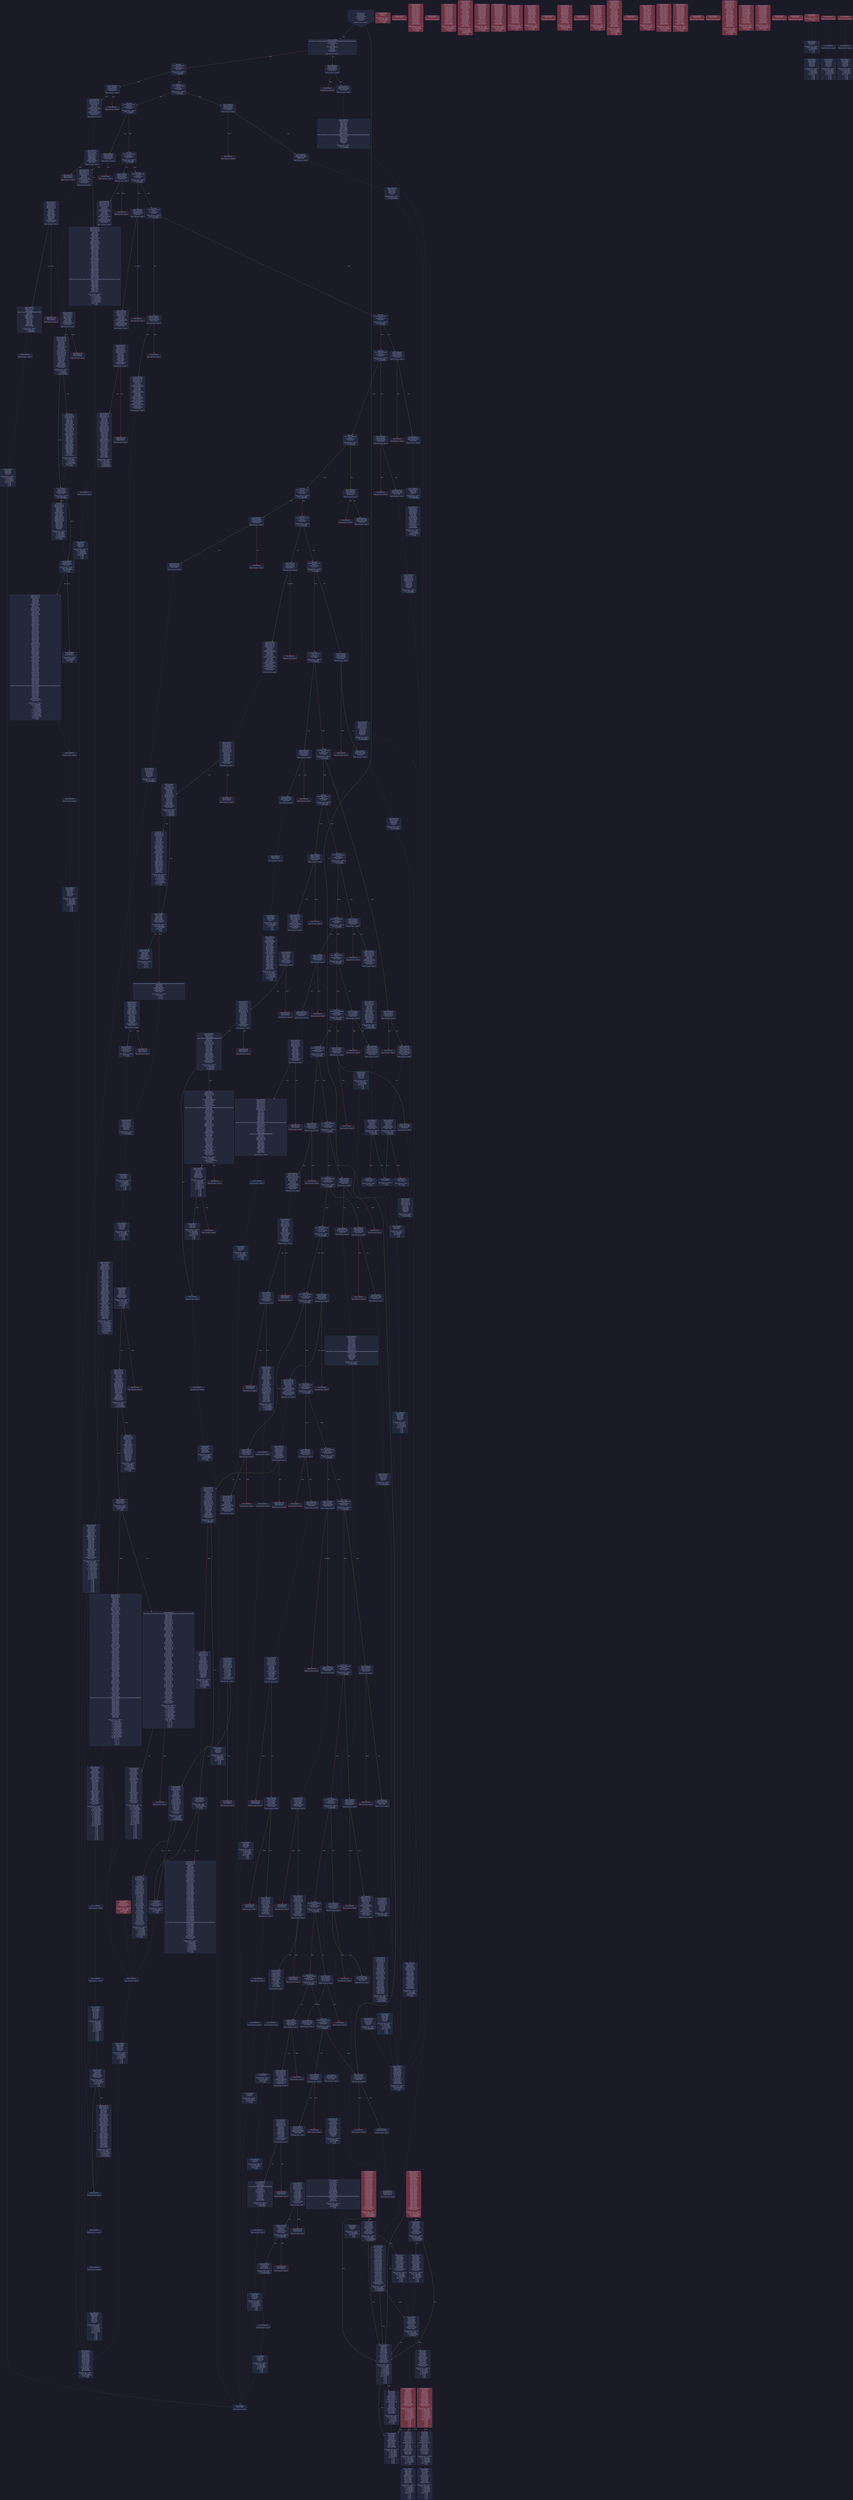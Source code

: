 digraph G {
    node [shape=box, style="filled, rounded", color="#565f89", fontcolor="#c0caf5", fontname="Helvetica", fillcolor="#24283b"];
    edge [color="#414868", fontcolor="#c0caf5", fontname="Helvetica"];
    bgcolor="#1a1b26";
    0 [ label = "[00] PUSH1 60
[02] PUSH1 40
[04] MSTORE
[05] CALLDATASIZE
[06] ISZERO
[07] PUSH2 019e
[0a] JUMPI

Stack size req: 0, sizeΔ: 0
" shape = invhouse]
    1 [ label = "[0b] PUSH4 ffffffff
[10] PUSH29 0100000000000000000000000000000000000000000000000000000000
[2e] PUSH1 00
[30] CALLDATALOAD
[31] DIV
[32] AND
[33] PUSH4 06fdde03
[38] DUP2
[39] EQ
[3a] PUSH2 01b4
[3d] JUMPI

Stack size req: 0, sizeΔ: 1
"]
    2 [ label = "[3e] DUP1
[3f] PUSH4 095ea7b3
[44] EQ
[45] PUSH2 0244
[48] JUMPI

Stack size req: 1, sizeΔ: 0
Entry->Op usage:
	0->68:EQ:1
"]
    3 [ label = "[49] DUP1
[4a] PUSH4 18160ddd
[4f] EQ
[50] PUSH2 0277
[53] JUMPI

Stack size req: 1, sizeΔ: 0
Entry->Op usage:
	0->79:EQ:1
"]
    4 [ label = "[54] DUP1
[55] PUSH4 1c31f710
[5a] EQ
[5b] PUSH2 0299
[5e] JUMPI

Stack size req: 1, sizeΔ: 0
Entry->Op usage:
	0->90:EQ:1
"]
    5 [ label = "[5f] DUP1
[60] PUSH4 23b872dd
[65] EQ
[66] PUSH2 02b7
[69] JUMPI

Stack size req: 1, sizeΔ: 0
Entry->Op usage:
	0->101:EQ:1
"]
    6 [ label = "[6a] DUP1
[6b] PUSH4 2981cceb
[70] EQ
[71] PUSH2 02f0
[74] JUMPI

Stack size req: 1, sizeΔ: 0
Entry->Op usage:
	0->112:EQ:1
"]
    7 [ label = "[75] DUP1
[76] PUSH4 2c7ec2c2
[7b] EQ
[7c] PUSH2 0311
[7f] JUMPI

Stack size req: 1, sizeΔ: 0
Entry->Op usage:
	0->123:EQ:1
"]
    8 [ label = "[80] DUP1
[81] PUSH4 313ce567
[86] EQ
[87] PUSH2 0355
[8a] JUMPI

Stack size req: 1, sizeΔ: 0
Entry->Op usage:
	0->134:EQ:1
"]
    9 [ label = "[8b] DUP1
[8c] PUSH4 35b55d98
[91] EQ
[92] PUSH2 037b
[95] JUMPI

Stack size req: 1, sizeΔ: 0
Entry->Op usage:
	0->145:EQ:1
"]
    10 [ label = "[96] DUP1
[97] PUSH4 38af3eed
[9c] EQ
[9d] PUSH2 03a7
[a0] JUMPI

Stack size req: 1, sizeΔ: 0
Entry->Op usage:
	0->156:EQ:1
"]
    11 [ label = "[a1] DUP1
[a2] PUSH4 544736e6
[a7] EQ
[a8] PUSH2 03d3
[ab] JUMPI

Stack size req: 1, sizeΔ: 0
Entry->Op usage:
	0->167:EQ:1
"]
    12 [ label = "[ac] DUP1
[ad] PUSH4 59ba1dd5
[b2] EQ
[b3] PUSH2 03f7
[b6] JUMPI

Stack size req: 1, sizeΔ: 0
Entry->Op usage:
	0->178:EQ:1
"]
    13 [ label = "[b7] DUP1
[b8] PUSH4 5cb0c16f
[bd] EQ
[be] PUSH2 0437
[c1] JUMPI

Stack size req: 1, sizeΔ: 0
Entry->Op usage:
	0->189:EQ:1
"]
    14 [ label = "[c2] DUP1
[c3] PUSH4 679aefce
[c8] EQ
[c9] PUSH2 0459
[cc] JUMPI

Stack size req: 1, sizeΔ: 0
Entry->Op usage:
	0->200:EQ:1
"]
    15 [ label = "[cd] DUP1
[ce] PUSH4 6d5433e6
[d3] EQ
[d4] PUSH2 048c
[d7] JUMPI

Stack size req: 1, sizeΔ: 0
Entry->Op usage:
	0->211:EQ:1
"]
    16 [ label = "[d8] DUP1
[d9] PUSH4 6dd43d1f
[de] EQ
[df] PUSH2 04b4
[e2] JUMPI

Stack size req: 1, sizeΔ: 0
Entry->Op usage:
	0->222:EQ:1
"]
    17 [ label = "[e3] DUP1
[e4] PUSH4 70a08231
[e9] EQ
[ea] PUSH2 04d2
[ed] JUMPI

Stack size req: 1, sizeΔ: 0
Entry->Op usage:
	0->233:EQ:1
"]
    18 [ label = "[ee] DUP1
[ef] PUSH4 79ba5097
[f4] EQ
[f5] PUSH2 0500
[f8] JUMPI

Stack size req: 1, sizeΔ: 0
Entry->Op usage:
	0->244:EQ:1
"]
    19 [ label = "[f9] DUP1
[fa] PUSH4 7ae2b5c7
[ff] EQ
[0100] PUSH2 0512
[0103] JUMPI

Stack size req: 1, sizeΔ: 0
Entry->Op usage:
	0->255:EQ:1
"]
    20 [ label = "[0104] DUP1
[0105] PUSH4 8da5cb5b
[010a] EQ
[010b] PUSH2 053a
[010e] JUMPI

Stack size req: 1, sizeΔ: 0
Entry->Op usage:
	0->266:EQ:1
"]
    21 [ label = "[010f] DUP1
[0110] PUSH4 94bf804d
[0115] EQ
[0116] PUSH2 0566
[0119] JUMPI

Stack size req: 1, sizeΔ: 0
Entry->Op usage:
	0->277:EQ:1
"]
    22 [ label = "[011a] DUP1
[011b] PUSH4 95d89b41
[0120] EQ
[0121] PUSH2 0587
[0124] JUMPI

Stack size req: 1, sizeΔ: 0
Entry->Op usage:
	0->288:EQ:1
"]
    23 [ label = "[0125] DUP1
[0126] PUSH4 9bd33457
[012b] EQ
[012c] PUSH2 0617
[012f] JUMPI

Stack size req: 1, sizeΔ: 0
Entry->Op usage:
	0->299:EQ:1
"]
    24 [ label = "[0130] DUP1
[0131] PUSH4 a9059cbb
[0136] EQ
[0137] PUSH2 0639
[013a] JUMPI

Stack size req: 1, sizeΔ: 0
Entry->Op usage:
	0->310:EQ:1
"]
    25 [ label = "[013b] DUP1
[013c] PUSH4 abf0661f
[0141] EQ
[0142] PUSH2 066c
[0145] JUMPI

Stack size req: 1, sizeΔ: 0
Entry->Op usage:
	0->321:EQ:1
"]
    26 [ label = "[0146] DUP1
[0147] PUSH4 be9a6555
[014c] EQ
[014d] PUSH2 069f
[0150] JUMPI

Stack size req: 1, sizeΔ: 0
Entry->Op usage:
	0->332:EQ:1
"]
    27 [ label = "[0151] DUP1
[0152] PUSH4 cd00ee0d
[0157] EQ
[0158] PUSH2 06b1
[015b] JUMPI

Stack size req: 1, sizeΔ: 0
Entry->Op usage:
	0->343:EQ:1
"]
    28 [ label = "[015c] DUP1
[015d] PUSH4 d4ee1d90
[0162] EQ
[0163] PUSH2 06c3
[0166] JUMPI

Stack size req: 1, sizeΔ: 0
Entry->Op usage:
	0->354:EQ:1
"]
    29 [ label = "[0167] DUP1
[0168] PUSH4 dd62ed3e
[016d] EQ
[016e] PUSH2 06ef
[0171] JUMPI

Stack size req: 1, sizeΔ: 0
Entry->Op usage:
	0->365:EQ:1
"]
    30 [ label = "[0172] DUP1
[0173] PUSH4 e3d0799c
[0178] EQ
[0179] PUSH2 0723
[017c] JUMPI

Stack size req: 1, sizeΔ: 0
Entry->Op usage:
	0->376:EQ:1
"]
    31 [ label = "[017d] DUP1
[017e] PUSH4 ea879634
[0183] EQ
[0184] PUSH2 0745
[0187] JUMPI

Stack size req: 1, sizeΔ: 0
Entry->Op usage:
	0->387:EQ:1
"]
    32 [ label = "[0188] DUP1
[0189] PUSH4 f2fde38b
[018e] EQ
[018f] PUSH2 07d5
[0192] JUMPI

Stack size req: 1, sizeΔ: 0
Entry->Op usage:
	0->398:EQ:1
"]
    33 [ label = "[0193] DUP1
[0194] PUSH4 f9cc2e66
[0199] EQ
[019a] PUSH2 07f3
[019d] JUMPI

Stack size req: 1, sizeΔ: 0
Entry->Op usage:
	0->409:EQ:1
"]
    34 [ label = "[019e] JUMPDEST
[019f] CALLVALUE
[01a0] ISZERO
[01a1] PUSH2 01a6
[01a4] JUMPI

Stack size req: 0, sizeΔ: 0
"]
    35 [ label = "[01a5] INVALID

Stack size req: 0, sizeΔ: 0
" color = "red"]
    36 [ label = "[01a6] JUMPDEST
[01a7] PUSH2 01b2

Stack size req: 0, sizeΔ: 1
"]
    37 [ label = "[01aa] JUMPDEST
[01ab] PUSH1 00
[01ad] PUSH1 00
[01af] REVERT

Stack size req: 0, sizeΔ: 0
" color = "red"]
    38 [ label = "[01b0] JUMPDEST
[01b1] JUMP
Indirect!

Stack size req: 1, sizeΔ: -1
Entry->Op usage:
	0->433:JUMP:0
Entry->Exit:
	0->😵
" color = "teal" fillcolor = "#703440"]
    39 [ label = "[01b2] JUMPDEST
[01b3] STOP

Stack size req: 0, sizeΔ: 0
" color = "darkblue"]
    40 [ label = "[01b4] JUMPDEST
[01b5] CALLVALUE
[01b6] ISZERO
[01b7] PUSH2 01bc
[01ba] JUMPI

Stack size req: 0, sizeΔ: 0
"]
    41 [ label = "[01bb] INVALID

Stack size req: 0, sizeΔ: 0
" color = "red"]
    42 [ label = "[01bc] JUMPDEST
[01bd] PUSH2 01c4
[01c0] PUSH2 0808
[01c3] JUMP

Stack size req: 0, sizeΔ: 1
"]
    43 [ label = "[01c4] JUMPDEST
[01c5] PUSH1 40
[01c7] DUP1
[01c8] MLOAD
[01c9] PUSH1 20
[01cb] DUP1
[01cc] DUP3
[01cd] MSTORE
[01ce] DUP4
[01cf] MLOAD
[01d0] DUP2
[01d1] DUP4
[01d2] ADD
[01d3] MSTORE
[01d4] DUP4
[01d5] MLOAD
[01d6] SWAP2
[01d7] SWAP3
[01d8] DUP4
[01d9] SWAP3
[01da] SWAP1
[01db] DUP4
[01dc] ADD
[01dd] SWAP2
[01de] DUP6
[01df] ADD
[01e0] SWAP1
[01e1] DUP1
[01e2] DUP4
[01e3] DUP4
[01e4] DUP3
[01e5] ISZERO
[01e6] PUSH2 020a
[01e9] JUMPI

Stack size req: 1, sizeΔ: 8
Entry->Op usage:
	0->463:MLOAD:0
	0->469:MLOAD:0
	0->479:ADD:0
"]
    44 [ label = "[01ea] JUMPDEST
[01eb] DUP1
[01ec] MLOAD
[01ed] DUP3
[01ee] MSTORE
[01ef] PUSH1 20
[01f1] DUP4
[01f2] GT
[01f3] ISZERO
[01f4] PUSH2 020a
[01f7] JUMPI

Stack size req: 3, sizeΔ: 0
Entry->Op usage:
	0->492:MLOAD:0
	1->494:MSTORE:0
	2->498:GT:0
"]
    45 [ label = "[01f8] PUSH1 1f
[01fa] NOT
[01fb] SWAP1
[01fc] SWAP3
[01fd] ADD
[01fe] SWAP2
[01ff] PUSH1 20
[0201] SWAP2
[0202] DUP3
[0203] ADD
[0204] SWAP2
[0205] ADD
[0206] PUSH2 01ea
[0209] JUMP

Stack size req: 3, sizeΔ: 0
Entry->Op usage:
	0->517:ADD:1
	1->515:ADD:1
	2->509:ADD:0
Entry->Exit:
	0->😵
	1->😵
	2->😵
"]
    46 [ label = "[020a] JUMPDEST
[020b] POP
[020c] POP
[020d] POP
[020e] SWAP1
[020f] POP
[0210] SWAP1
[0211] DUP2
[0212] ADD
[0213] SWAP1
[0214] PUSH1 1f
[0216] AND
[0217] DUP1
[0218] ISZERO
[0219] PUSH2 0236
[021c] JUMPI

Stack size req: 6, sizeΔ: -4
Entry->Op usage:
	0->523:POP:0
	1->524:POP:0
	2->525:POP:0
	3->530:ADD:0
	3->534:AND:1
	3->536:ISZERO:0
	4->527:POP:0
	5->530:ADD:1
Entry->Exit:
	0->😵
	1->😵
	2->😵
	3->0
	4->😵
	5->😵
"]
    47 [ label = "[021d] DUP1
[021e] DUP3
[021f] SUB
[0220] DUP1
[0221] MLOAD
[0222] PUSH1 01
[0224] DUP4
[0225] PUSH1 20
[0227] SUB
[0228] PUSH2 0100
[022b] EXP
[022c] SUB
[022d] NOT
[022e] AND
[022f] DUP2
[0230] MSTORE
[0231] PUSH1 20
[0233] ADD
[0234] SWAP2
[0235] POP

Stack size req: 2, sizeΔ: 0
Entry->Op usage:
	0->543:SUB:1
	0->551:SUB:1
	1->543:SUB:0
	1->565:POP:0
Entry->Exit:
	1->😵
"]
    48 [ label = "[0236] JUMPDEST
[0237] POP
[0238] SWAP3
[0239] POP
[023a] POP
[023b] POP
[023c] PUSH1 40
[023e] MLOAD
[023f] DUP1
[0240] SWAP2
[0241] SUB
[0242] SWAP1
[0243] RETURN

Stack size req: 5, sizeΔ: -5
Entry->Op usage:
	0->567:POP:0
	1->577:SUB:0
	2->570:POP:0
	3->571:POP:0
	4->569:POP:0
Entry->Exit:
	0->😵
	1->😵
	2->😵
	3->😵
	4->😵
" color = "darkblue"]
    49 [ label = "[0244] JUMPDEST
[0245] CALLVALUE
[0246] ISZERO
[0247] PUSH2 024c
[024a] JUMPI

Stack size req: 0, sizeΔ: 0
"]
    50 [ label = "[024b] INVALID

Stack size req: 0, sizeΔ: 0
" color = "red"]
    51 [ label = "[024c] JUMPDEST
[024d] PUSH2 0263
[0250] PUSH1 01
[0252] PUSH1 a0
[0254] PUSH1 02
[0256] EXP
[0257] SUB
[0258] PUSH1 04
[025a] CALLDATALOAD
[025b] AND
[025c] PUSH1 24
[025e] CALLDATALOAD
[025f] PUSH2 083f
[0262] JUMP

Stack size req: 0, sizeΔ: 3
"]
    52 [ label = "[0263] JUMPDEST
[0264] PUSH1 40
[0266] DUP1
[0267] MLOAD
[0268] SWAP2
[0269] ISZERO
[026a] ISZERO
[026b] DUP3
[026c] MSTORE
[026d] MLOAD
[026e] SWAP1
[026f] DUP2
[0270] SWAP1
[0271] SUB
[0272] PUSH1 20
[0274] ADD
[0275] SWAP1
[0276] RETURN

Stack size req: 1, sizeΔ: -1
Entry->Op usage:
	0->617:ISZERO:0
Entry->Exit:
	0->😵
" color = "darkblue"]
    53 [ label = "[0277] JUMPDEST
[0278] CALLVALUE
[0279] ISZERO
[027a] PUSH2 027f
[027d] JUMPI

Stack size req: 0, sizeΔ: 0
"]
    54 [ label = "[027e] INVALID

Stack size req: 0, sizeΔ: 0
" color = "red"]
    55 [ label = "[027f] JUMPDEST
[0280] PUSH2 0287
[0283] PUSH2 08bc
[0286] JUMP

Stack size req: 0, sizeΔ: 1
"]
    56 [ label = "[0287] JUMPDEST
[0288] PUSH1 40
[028a] DUP1
[028b] MLOAD
[028c] SWAP2
[028d] DUP3
[028e] MSTORE
[028f] MLOAD
[0290] SWAP1
[0291] DUP2
[0292] SWAP1
[0293] SUB
[0294] PUSH1 20
[0296] ADD
[0297] SWAP1
[0298] RETURN

Stack size req: 1, sizeΔ: -1
Entry->Op usage:
	0->654:MSTORE:1
Entry->Exit:
	0->😵
" color = "darkblue"]
    57 [ label = "[0299] JUMPDEST
[029a] CALLVALUE
[029b] ISZERO
[029c] PUSH2 02a1
[029f] JUMPI

Stack size req: 0, sizeΔ: 0
"]
    58 [ label = "[02a0] INVALID

Stack size req: 0, sizeΔ: 0
" color = "red"]
    59 [ label = "[02a1] JUMPDEST
[02a2] PUSH2 01b2
[02a5] PUSH1 01
[02a7] PUSH1 a0
[02a9] PUSH1 02
[02ab] EXP
[02ac] SUB
[02ad] PUSH1 04
[02af] CALLDATALOAD
[02b0] AND
[02b1] PUSH2 08c2
[02b4] JUMP

Stack size req: 0, sizeΔ: 2
"]
    60 [ label = "[02b5] JUMPDEST
[02b6] STOP

Stack size req: 0, sizeΔ: 0
" color = "darkblue" fillcolor = "#703440"]
    61 [ label = "[02b7] JUMPDEST
[02b8] CALLVALUE
[02b9] ISZERO
[02ba] PUSH2 02bf
[02bd] JUMPI

Stack size req: 0, sizeΔ: 0
"]
    62 [ label = "[02be] INVALID

Stack size req: 0, sizeΔ: 0
" color = "red"]
    63 [ label = "[02bf] JUMPDEST
[02c0] PUSH2 0263
[02c3] PUSH1 01
[02c5] PUSH1 a0
[02c7] PUSH1 02
[02c9] EXP
[02ca] SUB
[02cb] PUSH1 04
[02cd] CALLDATALOAD
[02ce] DUP2
[02cf] AND
[02d0] SWAP1
[02d1] PUSH1 24
[02d3] CALLDATALOAD
[02d4] AND
[02d5] PUSH1 44
[02d7] CALLDATALOAD
[02d8] PUSH2 090d
[02db] JUMP

Stack size req: 0, sizeΔ: 4
"]
    64 [ label = "[02dc] JUMPDEST
[02dd] PUSH1 40
[02df] DUP1
[02e0] MLOAD
[02e1] SWAP2
[02e2] ISZERO
[02e3] ISZERO
[02e4] DUP3
[02e5] MSTORE
[02e6] MLOAD
[02e7] SWAP1
[02e8] DUP2
[02e9] SWAP1
[02ea] SUB
[02eb] PUSH1 20
[02ed] ADD
[02ee] SWAP1
[02ef] RETURN

Stack size req: 1, sizeΔ: -1
Entry->Op usage:
	0->738:ISZERO:0
Entry->Exit:
	0->😵
" color = "darkblue" fillcolor = "#703440"]
    65 [ label = "[02f0] JUMPDEST
[02f1] CALLVALUE
[02f2] ISZERO
[02f3] PUSH2 02f8
[02f6] JUMPI

Stack size req: 0, sizeΔ: 0
"]
    66 [ label = "[02f7] INVALID

Stack size req: 0, sizeΔ: 0
" color = "red"]
    67 [ label = "[02f8] JUMPDEST
[02f9] PUSH2 01b2
[02fc] PUSH1 01
[02fe] PUSH1 a0
[0300] PUSH1 02
[0302] EXP
[0303] SUB
[0304] PUSH1 04
[0306] CALLDATALOAD
[0307] AND
[0308] PUSH1 24
[030a] CALLDATALOAD
[030b] PUSH2 0a32
[030e] JUMP

Stack size req: 0, sizeΔ: 3
"]
    68 [ label = "[030f] JUMPDEST
[0310] STOP

Stack size req: 0, sizeΔ: 0
" color = "darkblue" fillcolor = "#703440"]
    69 [ label = "[0311] JUMPDEST
[0312] CALLVALUE
[0313] ISZERO
[0314] PUSH2 0319
[0317] JUMPI

Stack size req: 0, sizeΔ: 0
"]
    70 [ label = "[0318] INVALID

Stack size req: 0, sizeΔ: 0
" color = "red"]
    71 [ label = "[0319] JUMPDEST
[031a] PUSH2 0263
[031d] PUSH1 01
[031f] PUSH1 a0
[0321] PUSH1 02
[0323] EXP
[0324] SUB
[0325] PUSH1 04
[0327] CALLDATALOAD
[0328] DUP2
[0329] AND
[032a] SWAP1
[032b] PUSH1 24
[032d] CALLDATALOAD
[032e] DUP2
[032f] AND
[0330] SWAP1
[0331] PUSH1 44
[0333] CALLDATALOAD
[0334] SWAP1
[0335] PUSH1 64
[0337] CALLDATALOAD
[0338] SWAP1
[0339] PUSH1 84
[033b] CALLDATALOAD
[033c] AND
[033d] PUSH2 0a83
[0340] JUMP

Stack size req: 0, sizeΔ: 6
"]
    72 [ label = "[0341] JUMPDEST
[0342] PUSH1 40
[0344] DUP1
[0345] MLOAD
[0346] SWAP2
[0347] ISZERO
[0348] ISZERO
[0349] DUP3
[034a] MSTORE
[034b] MLOAD
[034c] SWAP1
[034d] DUP2
[034e] SWAP1
[034f] SUB
[0350] PUSH1 20
[0352] ADD
[0353] SWAP1
[0354] RETURN

Stack size req: 1, sizeΔ: -1
Entry->Op usage:
	0->839:ISZERO:0
Entry->Exit:
	0->😵
" color = "darkblue" fillcolor = "#703440"]
    73 [ label = "[0355] JUMPDEST
[0356] CALLVALUE
[0357] ISZERO
[0358] PUSH2 035d
[035b] JUMPI

Stack size req: 0, sizeΔ: 0
"]
    74 [ label = "[035c] INVALID

Stack size req: 0, sizeΔ: 0
" color = "red"]
    75 [ label = "[035d] JUMPDEST
[035e] PUSH2 0365
[0361] PUSH2 0c7d
[0364] JUMP

Stack size req: 0, sizeΔ: 1
"]
    76 [ label = "[0365] JUMPDEST
[0366] PUSH1 40
[0368] DUP1
[0369] MLOAD
[036a] PUSH1 ff
[036c] SWAP1
[036d] SWAP3
[036e] AND
[036f] DUP3
[0370] MSTORE
[0371] MLOAD
[0372] SWAP1
[0373] DUP2
[0374] SWAP1
[0375] SUB
[0376] PUSH1 20
[0378] ADD
[0379] SWAP1
[037a] RETURN

Stack size req: 1, sizeΔ: -1
Entry->Op usage:
	0->878:AND:0
	0->880:MSTORE:1
Entry->Exit:
	0->😵
" color = "darkblue"]
    77 [ label = "[037b] JUMPDEST
[037c] CALLVALUE
[037d] ISZERO
[037e] PUSH2 0383
[0381] JUMPI

Stack size req: 0, sizeΔ: 0
"]
    78 [ label = "[0382] INVALID

Stack size req: 0, sizeΔ: 0
" color = "red"]
    79 [ label = "[0383] JUMPDEST
[0384] PUSH2 038b
[0387] PUSH2 0c82
[038a] JUMP

Stack size req: 0, sizeΔ: 1
"]
    80 [ label = "[038b] JUMPDEST
[038c] PUSH1 40
[038e] DUP1
[038f] MLOAD
[0390] PUSH1 01
[0392] PUSH1 a0
[0394] PUSH1 02
[0396] EXP
[0397] SUB
[0398] SWAP1
[0399] SWAP3
[039a] AND
[039b] DUP3
[039c] MSTORE
[039d] MLOAD
[039e] SWAP1
[039f] DUP2
[03a0] SWAP1
[03a1] SUB
[03a2] PUSH1 20
[03a4] ADD
[03a5] SWAP1
[03a6] RETURN

Stack size req: 1, sizeΔ: -1
Entry->Op usage:
	0->922:AND:0
	0->924:MSTORE:1
Entry->Exit:
	0->😵
" color = "darkblue"]
    81 [ label = "[03a7] JUMPDEST
[03a8] CALLVALUE
[03a9] ISZERO
[03aa] PUSH2 03af
[03ad] JUMPI

Stack size req: 0, sizeΔ: 0
"]
    82 [ label = "[03ae] INVALID

Stack size req: 0, sizeΔ: 0
" color = "red"]
    83 [ label = "[03af] JUMPDEST
[03b0] PUSH2 038b
[03b3] PUSH2 0c91
[03b6] JUMP

Stack size req: 0, sizeΔ: 1
"]
    84 [ label = "[03b7] JUMPDEST
[03b8] PUSH1 40
[03ba] DUP1
[03bb] MLOAD
[03bc] PUSH1 01
[03be] PUSH1 a0
[03c0] PUSH1 02
[03c2] EXP
[03c3] SUB
[03c4] SWAP1
[03c5] SWAP3
[03c6] AND
[03c7] DUP3
[03c8] MSTORE
[03c9] MLOAD
[03ca] SWAP1
[03cb] DUP2
[03cc] SWAP1
[03cd] SUB
[03ce] PUSH1 20
[03d0] ADD
[03d1] SWAP1
[03d2] RETURN

Stack size req: 1, sizeΔ: -1
Entry->Op usage:
	0->966:AND:0
	0->968:MSTORE:1
Entry->Exit:
	0->😵
" color = "darkblue" fillcolor = "#703440"]
    85 [ label = "[03d3] JUMPDEST
[03d4] CALLVALUE
[03d5] ISZERO
[03d6] PUSH2 03db
[03d9] JUMPI

Stack size req: 0, sizeΔ: 0
"]
    86 [ label = "[03da] INVALID

Stack size req: 0, sizeΔ: 0
" color = "red"]
    87 [ label = "[03db] JUMPDEST
[03dc] PUSH2 0263
[03df] PUSH2 0ca0
[03e2] JUMP

Stack size req: 0, sizeΔ: 1
"]
    88 [ label = "[03e3] JUMPDEST
[03e4] PUSH1 40
[03e6] DUP1
[03e7] MLOAD
[03e8] SWAP2
[03e9] ISZERO
[03ea] ISZERO
[03eb] DUP3
[03ec] MSTORE
[03ed] MLOAD
[03ee] SWAP1
[03ef] DUP2
[03f0] SWAP1
[03f1] SUB
[03f2] PUSH1 20
[03f4] ADD
[03f5] SWAP1
[03f6] RETURN

Stack size req: 1, sizeΔ: -1
Entry->Op usage:
	0->1001:ISZERO:0
Entry->Exit:
	0->😵
" color = "darkblue" fillcolor = "#703440"]
    89 [ label = "[03f7] JUMPDEST
[03f8] CALLVALUE
[03f9] ISZERO
[03fa] PUSH2 03ff
[03fd] JUMPI

Stack size req: 0, sizeΔ: 0
"]
    90 [ label = "[03fe] INVALID

Stack size req: 0, sizeΔ: 0
" color = "red"]
    91 [ label = "[03ff] JUMPDEST
[0400] PUSH2 0263
[0403] PUSH1 01
[0405] PUSH1 a0
[0407] PUSH1 02
[0409] EXP
[040a] SUB
[040b] PUSH1 04
[040d] CALLDATALOAD
[040e] DUP2
[040f] AND
[0410] SWAP1
[0411] PUSH1 24
[0413] CALLDATALOAD
[0414] DUP2
[0415] AND
[0416] SWAP1
[0417] PUSH1 44
[0419] CALLDATALOAD
[041a] SWAP1
[041b] PUSH1 64
[041d] CALLDATALOAD
[041e] AND
[041f] PUSH2 0ca9
[0422] JUMP

Stack size req: 0, sizeΔ: 5
"]
    92 [ label = "[0423] JUMPDEST
[0424] PUSH1 40
[0426] DUP1
[0427] MLOAD
[0428] SWAP2
[0429] ISZERO
[042a] ISZERO
[042b] DUP3
[042c] MSTORE
[042d] MLOAD
[042e] SWAP1
[042f] DUP2
[0430] SWAP1
[0431] SUB
[0432] PUSH1 20
[0434] ADD
[0435] SWAP1
[0436] RETURN

Stack size req: 1, sizeΔ: -1
Entry->Op usage:
	0->1065:ISZERO:0
Entry->Exit:
	0->😵
" color = "darkblue" fillcolor = "#703440"]
    93 [ label = "[0437] JUMPDEST
[0438] CALLVALUE
[0439] ISZERO
[043a] PUSH2 043f
[043d] JUMPI

Stack size req: 0, sizeΔ: 0
"]
    94 [ label = "[043e] INVALID

Stack size req: 0, sizeΔ: 0
" color = "red"]
    95 [ label = "[043f] JUMPDEST
[0440] PUSH2 0287
[0443] PUSH2 0df4
[0446] JUMP

Stack size req: 0, sizeΔ: 1
"]
    96 [ label = "[0447] JUMPDEST
[0448] PUSH1 40
[044a] DUP1
[044b] MLOAD
[044c] SWAP2
[044d] DUP3
[044e] MSTORE
[044f] MLOAD
[0450] SWAP1
[0451] DUP2
[0452] SWAP1
[0453] SUB
[0454] PUSH1 20
[0456] ADD
[0457] SWAP1
[0458] RETURN

Stack size req: 1, sizeΔ: -1
Entry->Op usage:
	0->1102:MSTORE:1
Entry->Exit:
	0->😵
" color = "darkblue" fillcolor = "#703440"]
    97 [ label = "[0459] JUMPDEST
[045a] CALLVALUE
[045b] ISZERO
[045c] PUSH2 0461
[045f] JUMPI

Stack size req: 0, sizeΔ: 0
"]
    98 [ label = "[0460] INVALID

Stack size req: 0, sizeΔ: 0
" color = "red"]
    99 [ label = "[0461] JUMPDEST
[0462] PUSH2 0469
[0465] PUSH2 0dfa
[0468] JUMP

Stack size req: 0, sizeΔ: 1
"]
    100 [ label = "[0469] JUMPDEST
[046a] PUSH1 40
[046c] DUP1
[046d] MLOAD
[046e] PUSH4 ffffffff
[0473] SWAP4
[0474] DUP5
[0475] AND
[0476] DUP2
[0477] MSTORE
[0478] SWAP2
[0479] SWAP1
[047a] SWAP3
[047b] AND
[047c] PUSH1 20
[047e] DUP3
[047f] ADD
[0480] MSTORE
[0481] DUP2
[0482] MLOAD
[0483] SWAP1
[0484] DUP2
[0485] SWAP1
[0486] SUB
[0487] SWAP1
[0488] SWAP2
[0489] ADD
[048a] SWAP1
[048b] RETURN

Stack size req: 2, sizeΔ: -2
Entry->Op usage:
	0->1147:AND:1
	0->1152:MSTORE:1
	1->1141:AND:1
	1->1143:MSTORE:1
Entry->Exit:
	0->😵
	1->😵
" color = "darkblue"]
    101 [ label = "[048c] JUMPDEST
[048d] CALLVALUE
[048e] ISZERO
[048f] PUSH2 0494
[0492] JUMPI

Stack size req: 0, sizeΔ: 0
"]
    102 [ label = "[0493] INVALID

Stack size req: 0, sizeΔ: 0
" color = "red"]
    103 [ label = "[0494] JUMPDEST
[0495] PUSH2 0287
[0498] PUSH1 04
[049a] CALLDATALOAD
[049b] PUSH1 24
[049d] CALLDATALOAD
[049e] PUSH2 0e02
[04a1] JUMP

Stack size req: 0, sizeΔ: 3
"]
    104 [ label = "[04a2] JUMPDEST
[04a3] PUSH1 40
[04a5] DUP1
[04a6] MLOAD
[04a7] SWAP2
[04a8] DUP3
[04a9] MSTORE
[04aa] MLOAD
[04ab] SWAP1
[04ac] DUP2
[04ad] SWAP1
[04ae] SUB
[04af] PUSH1 20
[04b1] ADD
[04b2] SWAP1
[04b3] RETURN

Stack size req: 1, sizeΔ: -1
Entry->Op usage:
	0->1193:MSTORE:1
Entry->Exit:
	0->😵
" color = "darkblue" fillcolor = "#703440"]
    105 [ label = "[04b4] JUMPDEST
[04b5] CALLVALUE
[04b6] ISZERO
[04b7] PUSH2 04bc
[04ba] JUMPI

Stack size req: 0, sizeΔ: 0
"]
    106 [ label = "[04bb] INVALID

Stack size req: 0, sizeΔ: 0
" color = "red"]
    107 [ label = "[04bc] JUMPDEST
[04bd] PUSH2 01b2
[04c0] PUSH1 01
[04c2] PUSH1 a0
[04c4] PUSH1 02
[04c6] EXP
[04c7] SUB
[04c8] PUSH1 04
[04ca] CALLDATALOAD
[04cb] AND
[04cc] PUSH2 0e1d
[04cf] JUMP

Stack size req: 0, sizeΔ: 2
"]
    108 [ label = "[04d0] JUMPDEST
[04d1] STOP

Stack size req: 0, sizeΔ: 0
" color = "darkblue" fillcolor = "#703440"]
    109 [ label = "[04d2] JUMPDEST
[04d3] CALLVALUE
[04d4] ISZERO
[04d5] PUSH2 04da
[04d8] JUMPI

Stack size req: 0, sizeΔ: 0
"]
    110 [ label = "[04d9] INVALID

Stack size req: 0, sizeΔ: 0
" color = "red"]
    111 [ label = "[04da] JUMPDEST
[04db] PUSH2 0287
[04de] PUSH1 01
[04e0] PUSH1 a0
[04e2] PUSH1 02
[04e4] EXP
[04e5] SUB
[04e6] PUSH1 04
[04e8] CALLDATALOAD
[04e9] AND
[04ea] PUSH2 0f15
[04ed] JUMP

Stack size req: 0, sizeΔ: 2
"]
    112 [ label = "[04ee] JUMPDEST
[04ef] PUSH1 40
[04f1] DUP1
[04f2] MLOAD
[04f3] SWAP2
[04f4] DUP3
[04f5] MSTORE
[04f6] MLOAD
[04f7] SWAP1
[04f8] DUP2
[04f9] SWAP1
[04fa] SUB
[04fb] PUSH1 20
[04fd] ADD
[04fe] SWAP1
[04ff] RETURN

Stack size req: 1, sizeΔ: -1
Entry->Op usage:
	0->1269:MSTORE:1
Entry->Exit:
	0->😵
" color = "darkblue" fillcolor = "#703440"]
    113 [ label = "[0500] JUMPDEST
[0501] CALLVALUE
[0502] ISZERO
[0503] PUSH2 0508
[0506] JUMPI

Stack size req: 0, sizeΔ: 0
"]
    114 [ label = "[0507] INVALID

Stack size req: 0, sizeΔ: 0
" color = "red"]
    115 [ label = "[0508] JUMPDEST
[0509] PUSH2 01b2
[050c] PUSH2 0f34
[050f] JUMP

Stack size req: 0, sizeΔ: 1
"]
    116 [ label = "[0510] JUMPDEST
[0511] STOP

Stack size req: 0, sizeΔ: 0
" color = "darkblue" fillcolor = "#703440"]
    117 [ label = "[0512] JUMPDEST
[0513] CALLVALUE
[0514] ISZERO
[0515] PUSH2 051a
[0518] JUMPI

Stack size req: 0, sizeΔ: 0
"]
    118 [ label = "[0519] INVALID

Stack size req: 0, sizeΔ: 0
" color = "red"]
    119 [ label = "[051a] JUMPDEST
[051b] PUSH2 0287
[051e] PUSH1 04
[0520] CALLDATALOAD
[0521] PUSH1 24
[0523] CALLDATALOAD
[0524] PUSH2 0fc4
[0527] JUMP

Stack size req: 0, sizeΔ: 3
"]
    120 [ label = "[0528] JUMPDEST
[0529] PUSH1 40
[052b] DUP1
[052c] MLOAD
[052d] SWAP2
[052e] DUP3
[052f] MSTORE
[0530] MLOAD
[0531] SWAP1
[0532] DUP2
[0533] SWAP1
[0534] SUB
[0535] PUSH1 20
[0537] ADD
[0538] SWAP1
[0539] RETURN

Stack size req: 1, sizeΔ: -1
Entry->Op usage:
	0->1327:MSTORE:1
Entry->Exit:
	0->😵
" color = "darkblue" fillcolor = "#703440"]
    121 [ label = "[053a] JUMPDEST
[053b] CALLVALUE
[053c] ISZERO
[053d] PUSH2 0542
[0540] JUMPI

Stack size req: 0, sizeΔ: 0
"]
    122 [ label = "[0541] INVALID

Stack size req: 0, sizeΔ: 0
" color = "red"]
    123 [ label = "[0542] JUMPDEST
[0543] PUSH2 038b
[0546] PUSH2 0fdf
[0549] JUMP

Stack size req: 0, sizeΔ: 1
"]
    124 [ label = "[054a] JUMPDEST
[054b] PUSH1 40
[054d] DUP1
[054e] MLOAD
[054f] PUSH1 01
[0551] PUSH1 a0
[0553] PUSH1 02
[0555] EXP
[0556] SUB
[0557] SWAP1
[0558] SWAP3
[0559] AND
[055a] DUP3
[055b] MSTORE
[055c] MLOAD
[055d] SWAP1
[055e] DUP2
[055f] SWAP1
[0560] SUB
[0561] PUSH1 20
[0563] ADD
[0564] SWAP1
[0565] RETURN

Stack size req: 1, sizeΔ: -1
Entry->Op usage:
	0->1369:AND:0
	0->1371:MSTORE:1
Entry->Exit:
	0->😵
" color = "darkblue" fillcolor = "#703440"]
    125 [ label = "[0566] JUMPDEST
[0567] CALLVALUE
[0568] ISZERO
[0569] PUSH2 056e
[056c] JUMPI

Stack size req: 0, sizeΔ: 0
"]
    126 [ label = "[056d] INVALID

Stack size req: 0, sizeΔ: 0
" color = "red"]
    127 [ label = "[056e] JUMPDEST
[056f] PUSH2 01b2
[0572] PUSH1 04
[0574] CALLDATALOAD
[0575] PUSH1 01
[0577] PUSH1 a0
[0579] PUSH1 02
[057b] EXP
[057c] SUB
[057d] PUSH1 24
[057f] CALLDATALOAD
[0580] AND
[0581] PUSH2 0fee
[0584] JUMP

Stack size req: 0, sizeΔ: 3
"]
    128 [ label = "[0585] JUMPDEST
[0586] STOP

Stack size req: 0, sizeΔ: 0
" color = "darkblue" fillcolor = "#703440"]
    129 [ label = "[0587] JUMPDEST
[0588] CALLVALUE
[0589] ISZERO
[058a] PUSH2 058f
[058d] JUMPI

Stack size req: 0, sizeΔ: 0
"]
    130 [ label = "[058e] INVALID

Stack size req: 0, sizeΔ: 0
" color = "red"]
    131 [ label = "[058f] JUMPDEST
[0590] PUSH2 01c4
[0593] PUSH2 104d
[0596] JUMP

Stack size req: 0, sizeΔ: 1
"]
    132 [ label = "[0597] JUMPDEST
[0598] PUSH1 40
[059a] DUP1
[059b] MLOAD
[059c] PUSH1 20
[059e] DUP1
[059f] DUP3
[05a0] MSTORE
[05a1] DUP4
[05a2] MLOAD
[05a3] DUP2
[05a4] DUP4
[05a5] ADD
[05a6] MSTORE
[05a7] DUP4
[05a8] MLOAD
[05a9] SWAP2
[05aa] SWAP3
[05ab] DUP4
[05ac] SWAP3
[05ad] SWAP1
[05ae] DUP4
[05af] ADD
[05b0] SWAP2
[05b1] DUP6
[05b2] ADD
[05b3] SWAP1
[05b4] DUP1
[05b5] DUP4
[05b6] DUP4
[05b7] DUP3
[05b8] ISZERO
[05b9] PUSH2 020a
[05bc] JUMPI

Stack size req: 1, sizeΔ: 8
Entry->Op usage:
	0->1442:MLOAD:0
	0->1448:MLOAD:0
	0->1458:ADD:0
" fillcolor = "#703440"]
    133 [ label = "[05bd] JUMPDEST
[05be] DUP1
[05bf] MLOAD
[05c0] DUP3
[05c1] MSTORE
[05c2] PUSH1 20
[05c4] DUP4
[05c5] GT
[05c6] ISZERO
[05c7] PUSH2 020a
[05ca] JUMPI

Stack size req: 3, sizeΔ: 0
Entry->Op usage:
	0->1471:MLOAD:0
	1->1473:MSTORE:0
	2->1477:GT:0
"]
    134 [ label = "[05cb] PUSH1 1f
[05cd] NOT
[05ce] SWAP1
[05cf] SWAP3
[05d0] ADD
[05d1] SWAP2
[05d2] PUSH1 20
[05d4] SWAP2
[05d5] DUP3
[05d6] ADD
[05d7] SWAP2
[05d8] ADD
[05d9] PUSH2 01ea
[05dc] JUMP

Stack size req: 3, sizeΔ: 0
Entry->Op usage:
	0->1496:ADD:1
	1->1494:ADD:1
	2->1488:ADD:0
Entry->Exit:
	0->😵
	1->😵
	2->😵
"]
    135 [ label = "[05dd] JUMPDEST
[05de] POP
[05df] POP
[05e0] POP
[05e1] SWAP1
[05e2] POP
[05e3] SWAP1
[05e4] DUP2
[05e5] ADD
[05e6] SWAP1
[05e7] PUSH1 1f
[05e9] AND
[05ea] DUP1
[05eb] ISZERO
[05ec] PUSH2 0236
[05ef] JUMPI

Stack size req: 6, sizeΔ: -4
Entry->Op usage:
	0->1502:POP:0
	1->1503:POP:0
	2->1504:POP:0
	3->1509:ADD:0
	3->1513:AND:1
	3->1515:ISZERO:0
	4->1506:POP:0
	5->1509:ADD:1
Entry->Exit:
	0->😵
	1->😵
	2->😵
	3->0
	4->😵
	5->😵
" fillcolor = "#703440"]
    136 [ label = "[05f0] DUP1
[05f1] DUP3
[05f2] SUB
[05f3] DUP1
[05f4] MLOAD
[05f5] PUSH1 01
[05f7] DUP4
[05f8] PUSH1 20
[05fa] SUB
[05fb] PUSH2 0100
[05fe] EXP
[05ff] SUB
[0600] NOT
[0601] AND
[0602] DUP2
[0603] MSTORE
[0604] PUSH1 20
[0606] ADD
[0607] SWAP2
[0608] POP

Stack size req: 2, sizeΔ: 0
Entry->Op usage:
	0->1522:SUB:1
	0->1530:SUB:1
	1->1522:SUB:0
	1->1544:POP:0
Entry->Exit:
	1->😵
"]
    137 [ label = "[0609] JUMPDEST
[060a] POP
[060b] SWAP3
[060c] POP
[060d] POP
[060e] POP
[060f] PUSH1 40
[0611] MLOAD
[0612] DUP1
[0613] SWAP2
[0614] SUB
[0615] SWAP1
[0616] RETURN

Stack size req: 5, sizeΔ: -5
Entry->Op usage:
	0->1546:POP:0
	1->1556:SUB:0
	2->1549:POP:0
	3->1550:POP:0
	4->1548:POP:0
Entry->Exit:
	0->😵
	1->😵
	2->😵
	3->😵
	4->😵
" color = "darkblue"]
    138 [ label = "[0617] JUMPDEST
[0618] CALLVALUE
[0619] ISZERO
[061a] PUSH2 061f
[061d] JUMPI

Stack size req: 0, sizeΔ: 0
"]
    139 [ label = "[061e] INVALID

Stack size req: 0, sizeΔ: 0
" color = "red"]
    140 [ label = "[061f] JUMPDEST
[0620] PUSH2 0287
[0623] PUSH2 1084
[0626] JUMP

Stack size req: 0, sizeΔ: 1
"]
    141 [ label = "[0627] JUMPDEST
[0628] PUSH1 40
[062a] DUP1
[062b] MLOAD
[062c] SWAP2
[062d] DUP3
[062e] MSTORE
[062f] MLOAD
[0630] SWAP1
[0631] DUP2
[0632] SWAP1
[0633] SUB
[0634] PUSH1 20
[0636] ADD
[0637] SWAP1
[0638] RETURN

Stack size req: 1, sizeΔ: -1
Entry->Op usage:
	0->1582:MSTORE:1
Entry->Exit:
	0->😵
" color = "darkblue" fillcolor = "#703440"]
    142 [ label = "[0639] JUMPDEST
[063a] CALLVALUE
[063b] ISZERO
[063c] PUSH2 0641
[063f] JUMPI

Stack size req: 0, sizeΔ: 0
"]
    143 [ label = "[0640] INVALID

Stack size req: 0, sizeΔ: 0
" color = "red"]
    144 [ label = "[0641] JUMPDEST
[0642] PUSH2 0263
[0645] PUSH1 01
[0647] PUSH1 a0
[0649] PUSH1 02
[064b] EXP
[064c] SUB
[064d] PUSH1 04
[064f] CALLDATALOAD
[0650] AND
[0651] PUSH1 24
[0653] CALLDATALOAD
[0654] PUSH2 108a
[0657] JUMP

Stack size req: 0, sizeΔ: 3
"]
    145 [ label = "[0658] JUMPDEST
[0659] PUSH1 40
[065b] DUP1
[065c] MLOAD
[065d] SWAP2
[065e] ISZERO
[065f] ISZERO
[0660] DUP3
[0661] MSTORE
[0662] MLOAD
[0663] SWAP1
[0664] DUP2
[0665] SWAP1
[0666] SUB
[0667] PUSH1 20
[0669] ADD
[066a] SWAP1
[066b] RETURN

Stack size req: 1, sizeΔ: -1
Entry->Op usage:
	0->1630:ISZERO:0
Entry->Exit:
	0->😵
" color = "darkblue" fillcolor = "#703440"]
    146 [ label = "[066c] JUMPDEST
[066d] CALLVALUE
[066e] ISZERO
[066f] PUSH2 0674
[0672] JUMPI

Stack size req: 0, sizeΔ: 0
"]
    147 [ label = "[0673] INVALID

Stack size req: 0, sizeΔ: 0
" color = "red"]
    148 [ label = "[0674] JUMPDEST
[0675] PUSH2 0263
[0678] PUSH1 01
[067a] PUSH1 a0
[067c] PUSH1 02
[067e] EXP
[067f] SUB
[0680] PUSH1 04
[0682] CALLDATALOAD
[0683] AND
[0684] PUSH1 24
[0686] CALLDATALOAD
[0687] PUSH2 1165
[068a] JUMP

Stack size req: 0, sizeΔ: 3
"]
    149 [ label = "[068b] JUMPDEST
[068c] PUSH1 40
[068e] DUP1
[068f] MLOAD
[0690] SWAP2
[0691] ISZERO
[0692] ISZERO
[0693] DUP3
[0694] MSTORE
[0695] MLOAD
[0696] SWAP1
[0697] DUP2
[0698] SWAP1
[0699] SUB
[069a] PUSH1 20
[069c] ADD
[069d] SWAP1
[069e] RETURN

Stack size req: 1, sizeΔ: -1
Entry->Op usage:
	0->1681:ISZERO:0
Entry->Exit:
	0->😵
" color = "darkblue" fillcolor = "#703440"]
    150 [ label = "[069f] JUMPDEST
[06a0] CALLVALUE
[06a1] ISZERO
[06a2] PUSH2 06a7
[06a5] JUMPI

Stack size req: 0, sizeΔ: 0
"]
    151 [ label = "[06a6] INVALID

Stack size req: 0, sizeΔ: 0
" color = "red"]
    152 [ label = "[06a7] JUMPDEST
[06a8] PUSH2 01b2
[06ab] PUSH2 11ec
[06ae] JUMP

Stack size req: 0, sizeΔ: 1
"]
    153 [ label = "[06af] JUMPDEST
[06b0] STOP

Stack size req: 0, sizeΔ: 0
" color = "darkblue" fillcolor = "#703440"]
    154 [ label = "[06b1] JUMPDEST
[06b2] CALLVALUE
[06b3] ISZERO
[06b4] PUSH2 06b9
[06b7] JUMPI

Stack size req: 0, sizeΔ: 0
"]
    155 [ label = "[06b8] INVALID

Stack size req: 0, sizeΔ: 0
" color = "red"]
    156 [ label = "[06b9] JUMPDEST
[06ba] PUSH2 01b2
[06bd] PUSH2 1236
[06c0] JUMP

Stack size req: 0, sizeΔ: 1
"]
    157 [ label = "[06c1] JUMPDEST
[06c2] STOP

Stack size req: 0, sizeΔ: 0
" color = "darkblue" fillcolor = "#703440"]
    158 [ label = "[06c3] JUMPDEST
[06c4] CALLVALUE
[06c5] ISZERO
[06c6] PUSH2 06cb
[06c9] JUMPI

Stack size req: 0, sizeΔ: 0
"]
    159 [ label = "[06ca] INVALID

Stack size req: 0, sizeΔ: 0
" color = "red"]
    160 [ label = "[06cb] JUMPDEST
[06cc] PUSH2 038b
[06cf] PUSH2 127d
[06d2] JUMP

Stack size req: 0, sizeΔ: 1
"]
    161 [ label = "[06d3] JUMPDEST
[06d4] PUSH1 40
[06d6] DUP1
[06d7] MLOAD
[06d8] PUSH1 01
[06da] PUSH1 a0
[06dc] PUSH1 02
[06de] EXP
[06df] SUB
[06e0] SWAP1
[06e1] SWAP3
[06e2] AND
[06e3] DUP3
[06e4] MSTORE
[06e5] MLOAD
[06e6] SWAP1
[06e7] DUP2
[06e8] SWAP1
[06e9] SUB
[06ea] PUSH1 20
[06ec] ADD
[06ed] SWAP1
[06ee] RETURN

Stack size req: 1, sizeΔ: -1
Entry->Op usage:
	0->1762:AND:0
	0->1764:MSTORE:1
Entry->Exit:
	0->😵
" color = "darkblue" fillcolor = "#703440"]
    162 [ label = "[06ef] JUMPDEST
[06f0] CALLVALUE
[06f1] ISZERO
[06f2] PUSH2 06f7
[06f5] JUMPI

Stack size req: 0, sizeΔ: 0
"]
    163 [ label = "[06f6] INVALID

Stack size req: 0, sizeΔ: 0
" color = "red"]
    164 [ label = "[06f7] JUMPDEST
[06f8] PUSH2 0287
[06fb] PUSH1 01
[06fd] PUSH1 a0
[06ff] PUSH1 02
[0701] EXP
[0702] SUB
[0703] PUSH1 04
[0705] CALLDATALOAD
[0706] DUP2
[0707] AND
[0708] SWAP1
[0709] PUSH1 24
[070b] CALLDATALOAD
[070c] AND
[070d] PUSH2 128c
[0710] JUMP

Stack size req: 0, sizeΔ: 3
"]
    165 [ label = "[0711] JUMPDEST
[0712] PUSH1 40
[0714] DUP1
[0715] MLOAD
[0716] SWAP2
[0717] DUP3
[0718] MSTORE
[0719] MLOAD
[071a] SWAP1
[071b] DUP2
[071c] SWAP1
[071d] SUB
[071e] PUSH1 20
[0720] ADD
[0721] SWAP1
[0722] RETURN

Stack size req: 1, sizeΔ: -1
Entry->Op usage:
	0->1816:MSTORE:1
Entry->Exit:
	0->😵
" color = "darkblue" fillcolor = "#703440"]
    166 [ label = "[0723] JUMPDEST
[0724] CALLVALUE
[0725] ISZERO
[0726] PUSH2 072b
[0729] JUMPI

Stack size req: 0, sizeΔ: 0
"]
    167 [ label = "[072a] INVALID

Stack size req: 0, sizeΔ: 0
" color = "red"]
    168 [ label = "[072b] JUMPDEST
[072c] PUSH2 0287
[072f] PUSH2 12b9
[0732] JUMP

Stack size req: 0, sizeΔ: 1
"]
    169 [ label = "[0733] JUMPDEST
[0734] PUSH1 40
[0736] DUP1
[0737] MLOAD
[0738] SWAP2
[0739] DUP3
[073a] MSTORE
[073b] MLOAD
[073c] SWAP1
[073d] DUP2
[073e] SWAP1
[073f] SUB
[0740] PUSH1 20
[0742] ADD
[0743] SWAP1
[0744] RETURN

Stack size req: 1, sizeΔ: -1
Entry->Op usage:
	0->1850:MSTORE:1
Entry->Exit:
	0->😵
" color = "darkblue" fillcolor = "#703440"]
    170 [ label = "[0745] JUMPDEST
[0746] CALLVALUE
[0747] ISZERO
[0748] PUSH2 074d
[074b] JUMPI

Stack size req: 0, sizeΔ: 0
"]
    171 [ label = "[074c] INVALID

Stack size req: 0, sizeΔ: 0
" color = "red"]
    172 [ label = "[074d] JUMPDEST
[074e] PUSH2 01c4
[0751] PUSH2 12bf
[0754] JUMP

Stack size req: 0, sizeΔ: 1
"]
    173 [ label = "[0755] JUMPDEST
[0756] PUSH1 40
[0758] DUP1
[0759] MLOAD
[075a] PUSH1 20
[075c] DUP1
[075d] DUP3
[075e] MSTORE
[075f] DUP4
[0760] MLOAD
[0761] DUP2
[0762] DUP4
[0763] ADD
[0764] MSTORE
[0765] DUP4
[0766] MLOAD
[0767] SWAP2
[0768] SWAP3
[0769] DUP4
[076a] SWAP3
[076b] SWAP1
[076c] DUP4
[076d] ADD
[076e] SWAP2
[076f] DUP6
[0770] ADD
[0771] SWAP1
[0772] DUP1
[0773] DUP4
[0774] DUP4
[0775] DUP3
[0776] ISZERO
[0777] PUSH2 020a
[077a] JUMPI

Stack size req: 1, sizeΔ: 8
Entry->Op usage:
	0->1888:MLOAD:0
	0->1894:MLOAD:0
	0->1904:ADD:0
" fillcolor = "#703440"]
    174 [ label = "[077b] JUMPDEST
[077c] DUP1
[077d] MLOAD
[077e] DUP3
[077f] MSTORE
[0780] PUSH1 20
[0782] DUP4
[0783] GT
[0784] ISZERO
[0785] PUSH2 020a
[0788] JUMPI

Stack size req: 3, sizeΔ: 0
Entry->Op usage:
	0->1917:MLOAD:0
	1->1919:MSTORE:0
	2->1923:GT:0
"]
    175 [ label = "[0789] PUSH1 1f
[078b] NOT
[078c] SWAP1
[078d] SWAP3
[078e] ADD
[078f] SWAP2
[0790] PUSH1 20
[0792] SWAP2
[0793] DUP3
[0794] ADD
[0795] SWAP2
[0796] ADD
[0797] PUSH2 01ea
[079a] JUMP

Stack size req: 3, sizeΔ: 0
Entry->Op usage:
	0->1942:ADD:1
	1->1940:ADD:1
	2->1934:ADD:0
Entry->Exit:
	0->😵
	1->😵
	2->😵
"]
    176 [ label = "[079b] JUMPDEST
[079c] POP
[079d] POP
[079e] POP
[079f] SWAP1
[07a0] POP
[07a1] SWAP1
[07a2] DUP2
[07a3] ADD
[07a4] SWAP1
[07a5] PUSH1 1f
[07a7] AND
[07a8] DUP1
[07a9] ISZERO
[07aa] PUSH2 0236
[07ad] JUMPI

Stack size req: 6, sizeΔ: -4
Entry->Op usage:
	0->1948:POP:0
	1->1949:POP:0
	2->1950:POP:0
	3->1955:ADD:0
	3->1959:AND:1
	3->1961:ISZERO:0
	4->1952:POP:0
	5->1955:ADD:1
Entry->Exit:
	0->😵
	1->😵
	2->😵
	3->0
	4->😵
	5->😵
" fillcolor = "#703440"]
    177 [ label = "[07ae] DUP1
[07af] DUP3
[07b0] SUB
[07b1] DUP1
[07b2] MLOAD
[07b3] PUSH1 01
[07b5] DUP4
[07b6] PUSH1 20
[07b8] SUB
[07b9] PUSH2 0100
[07bc] EXP
[07bd] SUB
[07be] NOT
[07bf] AND
[07c0] DUP2
[07c1] MSTORE
[07c2] PUSH1 20
[07c4] ADD
[07c5] SWAP2
[07c6] POP

Stack size req: 2, sizeΔ: 0
Entry->Op usage:
	0->1968:SUB:1
	0->1976:SUB:1
	1->1968:SUB:0
	1->1990:POP:0
Entry->Exit:
	1->😵
"]
    178 [ label = "[07c7] JUMPDEST
[07c8] POP
[07c9] SWAP3
[07ca] POP
[07cb] POP
[07cc] POP
[07cd] PUSH1 40
[07cf] MLOAD
[07d0] DUP1
[07d1] SWAP2
[07d2] SUB
[07d3] SWAP1
[07d4] RETURN

Stack size req: 5, sizeΔ: -5
Entry->Op usage:
	0->1992:POP:0
	1->2002:SUB:0
	2->1995:POP:0
	3->1996:POP:0
	4->1994:POP:0
Entry->Exit:
	0->😵
	1->😵
	2->😵
	3->😵
	4->😵
" color = "darkblue"]
    179 [ label = "[07d5] JUMPDEST
[07d6] CALLVALUE
[07d7] ISZERO
[07d8] PUSH2 07dd
[07db] JUMPI

Stack size req: 0, sizeΔ: 0
"]
    180 [ label = "[07dc] INVALID

Stack size req: 0, sizeΔ: 0
" color = "red"]
    181 [ label = "[07dd] JUMPDEST
[07de] PUSH2 01b2
[07e1] PUSH1 01
[07e3] PUSH1 a0
[07e5] PUSH1 02
[07e7] EXP
[07e8] SUB
[07e9] PUSH1 04
[07eb] CALLDATALOAD
[07ec] AND
[07ed] PUSH2 1300
[07f0] JUMP

Stack size req: 0, sizeΔ: 2
"]
    182 [ label = "[07f1] JUMPDEST
[07f2] STOP

Stack size req: 0, sizeΔ: 0
" color = "darkblue" fillcolor = "#703440"]
    183 [ label = "[07f3] JUMPDEST
[07f4] CALLVALUE
[07f5] ISZERO
[07f6] PUSH2 07fb
[07f9] JUMPI

Stack size req: 0, sizeΔ: 0
"]
    184 [ label = "[07fa] INVALID

Stack size req: 0, sizeΔ: 0
" color = "red"]
    185 [ label = "[07fb] JUMPDEST
[07fc] PUSH2 01b2
[07ff] PUSH1 04
[0801] CALLDATALOAD
[0802] PUSH2 134b
[0805] JUMP

Stack size req: 0, sizeΔ: 2
"]
    186 [ label = "[0806] JUMPDEST
[0807] STOP

Stack size req: 0, sizeΔ: 0
" color = "darkblue" fillcolor = "#703440"]
    187 [ label = "[0808] JUMPDEST
[0809] PUSH1 40
[080b] DUP1
[080c] MLOAD
[080d] DUP1
[080e] DUP3
[080f] ADD
[0810] SWAP1
[0811] SWAP2
[0812] MSTORE
[0813] PUSH1 17
[0815] DUP2
[0816] MSTORE
[0817] PUSH32 53414e74696d656e74206e6574776f726b20746f6b656e000000000000000000
[0838] PUSH1 20
[083a] DUP3
[083b] ADD
[083c] MSTORE
[083d] DUP2
[083e] JUMP
Indirect!

Stack size req: 1, sizeΔ: 1
Entry->Op usage:
	0->2110:JUMP:0
" color = "teal"]
    188 [ label = "[083f] JUMPDEST
[0840] PUSH1 06
[0842] SLOAD
[0843] PUSH1 00
[0845] SWAP1
[0846] PUSH1 ff
[0848] AND
[0849] ISZERO
[084a] ISZERO
[084b] PUSH2 0854
[084e] JUMPI

Stack size req: 0, sizeΔ: 1
"]
    189 [ label = "[084f] PUSH1 00
[0851] PUSH1 00
[0853] REVERT

Stack size req: 0, sizeΔ: 0
" color = "red"]
    190 [ label = "[0854] JUMPDEST
[0855] PUSH1 01
[0857] PUSH1 a0
[0859] PUSH1 02
[085b] EXP
[085c] SUB
[085d] CALLER
[085e] DUP2
[085f] AND
[0860] PUSH1 00
[0862] DUP2
[0863] DUP2
[0864] MSTORE
[0865] PUSH1 04
[0867] PUSH1 20
[0869] SWAP1
[086a] DUP2
[086b] MSTORE
[086c] PUSH1 40
[086e] DUP1
[086f] DUP4
[0870] SHA3
[0871] SWAP5
[0872] DUP9
[0873] AND
[0874] DUP1
[0875] DUP5
[0876] MSTORE
[0877] SWAP5
[0878] DUP3
[0879] MSTORE
[087a] SWAP2
[087b] DUP3
[087c] SWAP1
[087d] SHA3
[087e] DUP7
[087f] SWAP1
[0880] SSTORE
[0881] DUP2
[0882] MLOAD
[0883] DUP7
[0884] DUP2
[0885] MSTORE
[0886] SWAP2
[0887] MLOAD
[0888] PUSH32 8c5be1e5ebec7d5bd14f71427d1e84f3dd0314c0f7b2291e5b200ac8c7c3b925
[08a9] SWAP3
[08aa] DUP2
[08ab] SWAP1
[08ac] SUB
[08ad] SWAP1
[08ae] SWAP2
[08af] ADD
[08b0] SWAP1
[08b1] LOG3
[08b2] POP
[08b3] PUSH1 01

Stack size req: 3, sizeΔ: 0
Entry->Op usage:
	0->2226:POP:0
	1->2176:SSTORE:1
	1->2181:MSTORE:1
	2->2163:AND:0
	2->2166:MSTORE:1
	2->2225:LOG3:4
Entry->Exit:
	0->😵
"]
    191 [ label = "[08b5] JUMPDEST

Stack size req: 0, sizeΔ: 0
"]
    192 [ label = "[08b6] JUMPDEST
[08b7] SWAP3
[08b8] SWAP2
[08b9] POP
[08ba] POP
[08bb] JUMP
Indirect!

Stack size req: 4, sizeΔ: -3
Entry->Op usage:
	1->2234:POP:0
	2->2233:POP:0
	3->2235:JUMP:0
Entry->Exit:
	0->0
	1->😵
	2->😵
	3->😵
" color = "teal"]
    193 [ label = "[08bc] JUMPDEST
[08bd] PUSH1 05
[08bf] SLOAD
[08c0] DUP2
[08c1] JUMP
Indirect!

Stack size req: 1, sizeΔ: 1
Entry->Op usage:
	0->2241:JUMP:0
" color = "teal"]
    194 [ label = "[08c2] JUMPDEST
[08c3] PUSH1 01
[08c5] SLOAD
[08c6] PUSH1 01
[08c8] PUSH1 a0
[08ca] PUSH1 02
[08cc] EXP
[08cd] SUB
[08ce] SWAP1
[08cf] DUP2
[08d0] AND
[08d1] SWAP1
[08d2] CALLER
[08d3] AND
[08d4] DUP2
[08d5] EQ
[08d6] PUSH2 08df
[08d9] JUMPI

Stack size req: 0, sizeΔ: 1
"]
    195 [ label = "[08da] PUSH1 00
[08dc] PUSH1 00
[08de] REVERT

Stack size req: 0, sizeΔ: 0
" color = "red"]
    196 [ label = "[08df] JUMPDEST
[08e0] PUSH1 08
[08e2] DUP1
[08e3] SLOAD
[08e4] PUSH20 ffffffffffffffffffffffffffffffffffffffff
[08f9] NOT
[08fa] AND
[08fb] PUSH1 01
[08fd] PUSH1 a0
[08ff] PUSH1 02
[0901] EXP
[0902] SUB
[0903] DUP5
[0904] AND
[0905] OR
[0906] SWAP1
[0907] SSTORE

Stack size req: 2, sizeΔ: 0
Entry->Op usage:
	1->2308:AND:0
	1->2309:OR:0
"]
    197 [ label = "[0908] JUMPDEST

Stack size req: 0, sizeΔ: 0
"]
    198 [ label = "[0909] JUMPDEST
[090a] POP
[090b] POP
[090c] JUMP
Indirect!

Stack size req: 3, sizeΔ: -3
Entry->Op usage:
	0->2314:POP:0
	1->2315:POP:0
	2->2316:JUMP:0
Entry->Exit:
	0->😵
	1->😵
	2->😵
" color = "teal"]
    199 [ label = "[090d] JUMPDEST
[090e] PUSH1 06
[0910] SLOAD
[0911] PUSH1 00
[0913] SWAP1
[0914] PUSH1 ff
[0916] AND
[0917] ISZERO
[0918] ISZERO
[0919] PUSH2 0922
[091c] JUMPI

Stack size req: 0, sizeΔ: 1
"]
    200 [ label = "[091d] PUSH1 00
[091f] PUSH1 00
[0921] REVERT

Stack size req: 0, sizeΔ: 0
" color = "red"]
    201 [ label = "[0922] JUMPDEST
[0923] PUSH1 01
[0925] PUSH1 a0
[0927] PUSH1 02
[0929] EXP
[092a] SUB
[092b] DUP5
[092c] AND
[092d] PUSH1 00
[092f] SWAP1
[0930] DUP2
[0931] MSTORE
[0932] PUSH1 03
[0934] PUSH1 20
[0936] MSTORE
[0937] PUSH1 40
[0939] SWAP1
[093a] SHA3
[093b] SLOAD
[093c] DUP3
[093d] SWAP1
[093e] LT
[093f] DUP1
[0940] ISZERO
[0941] SWAP1
[0942] PUSH2 0972
[0945] JUMPI

Stack size req: 4, sizeΔ: 1
Entry->Op usage:
	1->2366:LT:1
	3->2348:AND:0
	3->2353:MSTORE:1
"]
    202 [ label = "[0946] POP
[0947] PUSH1 01
[0949] PUSH1 a0
[094b] PUSH1 02
[094d] EXP
[094e] SUB
[094f] DUP1
[0950] DUP6
[0951] AND
[0952] PUSH1 00
[0954] SWAP1
[0955] DUP2
[0956] MSTORE
[0957] PUSH1 04
[0959] PUSH1 20
[095b] SWAP1
[095c] DUP2
[095d] MSTORE
[095e] PUSH1 40
[0960] DUP1
[0961] DUP4
[0962] SHA3
[0963] CALLER
[0964] SWAP1
[0965] SWAP5
[0966] AND
[0967] DUP4
[0968] MSTORE
[0969] SWAP3
[096a] SWAP1
[096b] MSTORE
[096c] SHA3
[096d] SLOAD
[096e] DUP3
[096f] SWAP1
[0970] LT
[0971] ISZERO

Stack size req: 5, sizeΔ: 0
Entry->Op usage:
	0->2374:POP:0
	2->2416:LT:1
	4->2385:AND:0
	4->2390:MSTORE:1
Entry->Exit:
	0->😵
"]
    203 [ label = "[0972] JUMPDEST
[0973] DUP1
[0974] ISZERO
[0975] PUSH2 0997
[0978] JUMPI

Stack size req: 1, sizeΔ: 0
Entry->Op usage:
	0->2420:ISZERO:0
"]
    204 [ label = "[0979] POP
[097a] PUSH1 01
[097c] PUSH1 a0
[097e] PUSH1 02
[0980] EXP
[0981] SUB
[0982] DUP4
[0983] AND
[0984] PUSH1 00
[0986] SWAP1
[0987] DUP2
[0988] MSTORE
[0989] PUSH1 03
[098b] PUSH1 20
[098d] MSTORE
[098e] PUSH1 40
[0990] SWAP1
[0991] SHA3
[0992] SLOAD
[0993] DUP3
[0994] DUP2
[0995] ADD
[0996] GT

Stack size req: 4, sizeΔ: 0
Entry->Op usage:
	0->2425:POP:0
	2->2453:ADD:1
	3->2435:AND:0
	3->2440:MSTORE:1
Entry->Exit:
	0->😵
"]
    205 [ label = "[0997] JUMPDEST
[0998] ISZERO
[0999] PUSH2 0a25
[099c] JUMPI

Stack size req: 1, sizeΔ: -1
Entry->Op usage:
	0->2456:ISZERO:0
Entry->Exit:
	0->😵
"]
    206 [ label = "[099d] PUSH1 01
[099f] PUSH1 a0
[09a1] PUSH1 02
[09a3] EXP
[09a4] SUB
[09a5] DUP1
[09a6] DUP5
[09a7] AND
[09a8] PUSH1 00
[09aa] DUP2
[09ab] DUP2
[09ac] MSTORE
[09ad] PUSH1 03
[09af] PUSH1 20
[09b1] SWAP1
[09b2] DUP2
[09b3] MSTORE
[09b4] PUSH1 40
[09b6] DUP1
[09b7] DUP4
[09b8] SHA3
[09b9] DUP1
[09ba] SLOAD
[09bb] DUP9
[09bc] ADD
[09bd] SWAP1
[09be] SSTORE
[09bf] DUP9
[09c0] DUP6
[09c1] AND
[09c2] DUP1
[09c3] DUP5
[09c4] MSTORE
[09c5] DUP2
[09c6] DUP5
[09c7] SHA3
[09c8] DUP1
[09c9] SLOAD
[09ca] DUP10
[09cb] SWAP1
[09cc] SUB
[09cd] SWAP1
[09ce] SSTORE
[09cf] PUSH1 04
[09d1] DUP4
[09d2] MSTORE
[09d3] DUP2
[09d4] DUP5
[09d5] SHA3
[09d6] CALLER
[09d7] SWAP1
[09d8] SWAP7
[09d9] AND
[09da] DUP5
[09db] MSTORE
[09dc] SWAP5
[09dd] DUP3
[09de] MSTORE
[09df] SWAP2
[09e0] DUP3
[09e1] SWAP1
[09e2] SHA3
[09e3] DUP1
[09e4] SLOAD
[09e5] DUP8
[09e6] SWAP1
[09e7] SUB
[09e8] SWAP1
[09e9] SSTORE
[09ea] DUP2
[09eb] MLOAD
[09ec] DUP7
[09ed] DUP2
[09ee] MSTORE
[09ef] SWAP2
[09f0] MLOAD
[09f1] SWAP3
[09f2] SWAP4
[09f3] SWAP3
[09f4] PUSH32 ddf252ad1be2c89b69c2b068fc378daa952ba7f163c4a11628f55a4df523b3ef
[0a15] SWAP3
[0a16] DUP2
[0a17] SWAP1
[0a18] SUB
[0a19] SWAP1
[0a1a] SWAP2
[0a1b] ADD
[0a1c] SWAP1
[0a1d] LOG3
[0a1e] POP
[0a1f] PUSH1 01
[0a21] PUSH2 0a29
[0a24] JUMP

Stack size req: 4, sizeΔ: 0
Entry->Op usage:
	0->2590:POP:0
	1->2492:ADD:0
	1->2508:SUB:1
	1->2535:SUB:1
	1->2542:MSTORE:1
	2->2471:AND:0
	2->2476:MSTORE:1
	2->2589:LOG3:4
	3->2497:AND:1
	3->2500:MSTORE:1
	3->2589:LOG3:3
Entry->Exit:
	0->😵
"]
    207 [ label = "[0a25] JUMPDEST
[0a26] POP
[0a27] PUSH1 00

Stack size req: 1, sizeΔ: 0
Entry->Op usage:
	0->2598:POP:0
Entry->Exit:
	0->😵
"]
    208 [ label = "[0a29] JUMPDEST

Stack size req: 0, sizeΔ: 0
"]
    209 [ label = "[0a2a] JUMPDEST

Stack size req: 0, sizeΔ: 0
"]
    210 [ label = "[0a2b] JUMPDEST
[0a2c] SWAP4
[0a2d] SWAP3
[0a2e] POP
[0a2f] POP
[0a30] POP
[0a31] JUMP
Indirect!

Stack size req: 5, sizeΔ: -4
Entry->Op usage:
	1->2607:POP:0
	2->2608:POP:0
	3->2606:POP:0
	4->2609:JUMP:0
Entry->Exit:
	0->0
	1->😵
	2->😵
	3->😵
	4->😵
" color = "teal"]
    211 [ label = "[0a32] JUMPDEST
[0a33] PUSH1 07
[0a35] SLOAD
[0a36] CALLER
[0a37] PUSH1 01
[0a39] PUSH1 a0
[0a3b] PUSH1 02
[0a3d] EXP
[0a3e] SUB
[0a3f] SWAP1
[0a40] DUP2
[0a41] AND
[0a42] SWAP2
[0a43] AND
[0a44] EQ
[0a45] PUSH2 0a4e
[0a48] JUMPI

Stack size req: 0, sizeΔ: 0
"]
    212 [ label = "[0a49] PUSH1 00
[0a4b] PUSH1 00
[0a4d] REVERT

Stack size req: 0, sizeΔ: 0
" color = "red"]
    213 [ label = "[0a4e] JUMPDEST
[0a4f] PUSH1 01
[0a51] PUSH1 a0
[0a53] PUSH1 02
[0a55] EXP
[0a56] SUB
[0a57] DUP3
[0a58] AND
[0a59] PUSH1 00
[0a5b] SWAP1
[0a5c] DUP2
[0a5d] MSTORE
[0a5e] PUSH1 03
[0a60] PUSH1 20
[0a62] MSTORE
[0a63] PUSH1 40
[0a65] SWAP1
[0a66] SHA3
[0a67] DUP1
[0a68] SLOAD
[0a69] DUP3
[0a6a] ADD
[0a6b] SWAP1
[0a6c] SSTORE
[0a6d] PUSH1 0a
[0a6f] DUP1
[0a70] SLOAD
[0a71] DUP3
[0a72] SWAP1
[0a73] SUB
[0a74] SWAP1
[0a75] SSTORE
[0a76] PUSH1 0b
[0a78] DUP1
[0a79] SLOAD
[0a7a] DUP3
[0a7b] ADD
[0a7c] SWAP1
[0a7d] SSTORE

Stack size req: 2, sizeΔ: 0
Entry->Op usage:
	0->2666:ADD:0
	0->2675:SUB:1
	0->2683:ADD:0
	1->2648:AND:0
	1->2653:MSTORE:1
"]
    214 [ label = "[0a7e] JUMPDEST

Stack size req: 0, sizeΔ: 0
"]
    215 [ label = "[0a7f] JUMPDEST
[0a80] POP
[0a81] POP
[0a82] JUMP
Indirect!

Stack size req: 3, sizeΔ: -3
Entry->Op usage:
	0->2688:POP:0
	1->2689:POP:0
	2->2690:JUMP:0
Entry->Exit:
	0->😵
	1->😵
	2->😵
" color = "teal"]
    216 [ label = "[0a83] JUMPDEST
[0a84] PUSH1 07
[0a86] SLOAD
[0a87] PUSH1 00
[0a89] SWAP1
[0a8a] DUP2
[0a8b] SWAP1
[0a8c] CALLER
[0a8d] PUSH1 01
[0a8f] PUSH1 a0
[0a91] PUSH1 02
[0a93] EXP
[0a94] SUB
[0a95] SWAP1
[0a96] DUP2
[0a97] AND
[0a98] SWAP2
[0a99] AND
[0a9a] EQ
[0a9b] PUSH2 0aa4
[0a9e] JUMPI

Stack size req: 0, sizeΔ: 2
"]
    217 [ label = "[0a9f] PUSH1 00
[0aa1] PUSH1 00
[0aa3] REVERT

Stack size req: 0, sizeΔ: 0
" color = "red"]
    218 [ label = "[0aa4] JUMPDEST
[0aa5] PUSH2 0aad
[0aa8] DUP6
[0aa9] PUSH2 1383
[0aac] JUMP

Stack size req: 5, sizeΔ: 2
Entry->Exit:
	4->0, 6
"]
    219 [ label = "[0aad] JUMPDEST
[0aae] SWAP1
[0aaf] POP
[0ab0] DUP5
[0ab1] DUP2
[0ab2] GT
[0ab3] ISZERO
[0ab4] PUSH2 0ab9
[0ab7] JUMPI

Stack size req: 6, sizeΔ: -1
Entry->Op usage:
	0->2738:GT:0
	1->2735:POP:0
	5->2738:GT:1
Entry->Exit:
	0->0
	1->😵
"]
    220 [ label = "[0ab8] INVALID

Stack size req: 0, sizeΔ: 0
" color = "red"]
    221 [ label = "[0ab9] JUMPDEST
[0aba] PUSH1 01
[0abc] PUSH1 a0
[0abe] PUSH1 02
[0ac0] EXP
[0ac1] SUB
[0ac2] DUP8
[0ac3] AND
[0ac4] PUSH1 00
[0ac6] SWAP1
[0ac7] DUP2
[0ac8] MSTORE
[0ac9] PUSH1 03
[0acb] PUSH1 20
[0acd] MSTORE
[0ace] PUSH1 40
[0ad0] SWAP1
[0ad1] SHA3
[0ad2] SLOAD
[0ad3] DUP6
[0ad4] SWAP1
[0ad5] LT
[0ad6] DUP1
[0ad7] ISZERO
[0ad8] SWAP1
[0ad9] PUSH2 0afb
[0adc] JUMPI

Stack size req: 7, sizeΔ: 1
Entry->Op usage:
	4->2773:LT:1
	6->2755:AND:0
	6->2760:MSTORE:1
"]
    222 [ label = "[0add] POP
[0ade] PUSH1 01
[0ae0] PUSH1 a0
[0ae2] PUSH1 02
[0ae4] EXP
[0ae5] SUB
[0ae6] DUP7
[0ae7] AND
[0ae8] PUSH1 00
[0aea] SWAP1
[0aeb] DUP2
[0aec] MSTORE
[0aed] PUSH1 03
[0aef] PUSH1 20
[0af1] MSTORE
[0af2] PUSH1 40
[0af4] SWAP1
[0af5] SHA3
[0af6] SLOAD
[0af7] DUP6
[0af8] DUP2
[0af9] ADD
[0afa] GT

Stack size req: 7, sizeΔ: 0
Entry->Op usage:
	0->2781:POP:0
	5->2809:ADD:1
	6->2791:AND:0
	6->2796:MSTORE:1
Entry->Exit:
	0->😵
"]
    223 [ label = "[0afb] JUMPDEST
[0afc] ISZERO
[0afd] PUSH2 0bc0
[0b00] JUMPI

Stack size req: 1, sizeΔ: -1
Entry->Op usage:
	0->2812:ISZERO:0
Entry->Exit:
	0->😵
"]
    224 [ label = "[0b01] PUSH1 01
[0b03] PUSH1 a0
[0b05] PUSH1 02
[0b07] EXP
[0b08] SUB
[0b09] DUP1
[0b0a] DUP9
[0b0b] AND
[0b0c] PUSH1 00
[0b0e] DUP2
[0b0f] DUP2
[0b10] MSTORE
[0b11] PUSH1 03
[0b13] PUSH1 20
[0b15] SWAP1
[0b16] DUP2
[0b17] MSTORE
[0b18] PUSH1 40
[0b1a] DUP1
[0b1b] DUP4
[0b1c] SHA3
[0b1d] DUP1
[0b1e] SLOAD
[0b1f] DUP12
[0b20] SWAP1
[0b21] SUB
[0b22] SWAP1
[0b23] SSTORE
[0b24] DUP11
[0b25] DUP6
[0b26] AND
[0b27] DUP1
[0b28] DUP5
[0b29] MSTORE
[0b2a] DUP2
[0b2b] DUP5
[0b2c] SHA3
[0b2d] DUP1
[0b2e] SLOAD
[0b2f] DUP9
[0b30] DUP14
[0b31] SUB
[0b32] ADD
[0b33] SWAP1
[0b34] SSTORE
[0b35] PUSH1 08
[0b37] SLOAD
[0b38] DUP7
[0b39] AND
[0b3a] DUP5
[0b3b] MSTORE
[0b3c] DUP2
[0b3d] DUP5
[0b3e] SHA3
[0b3f] DUP1
[0b40] SLOAD
[0b41] DUP9
[0b42] ADD
[0b43] SWAP1
[0b44] SSTORE
[0b45] DUP2
[0b46] MLOAD
[0b47] SWAP5
[0b48] DUP6
[0b49] MSTORE
[0b4a] SWAP2
[0b4b] DUP5
[0b4c] ADD
[0b4d] SWAP2
[0b4e] SWAP1
[0b4f] SWAP2
[0b50] MSTORE
[0b51] DUP3
[0b52] ADD
[0b53] DUP9
[0b54] SWAP1
[0b55] MSTORE
[0b56] PUSH1 60
[0b58] DUP3
[0b59] ADD
[0b5a] DUP5
[0b5b] SWAP1
[0b5c] MSTORE
[0b5d] SWAP2
[0b5e] DUP6
[0b5f] AND
[0b60] PUSH1 80
[0b62] DUP3
[0b63] ADD
[0b64] MSTORE
[0b65] PUSH32 83725a910247ba73f0cbe5d1f944bdf6e0456c94ccb822dbdd206f4bed6b045e
[0b86] SWAP2
[0b87] DUP10
[0b88] SWAP2
[0b89] DUP10
[0b8a] SWAP2
[0b8b] DUP10
[0b8c] SWAP2
[0b8d] DUP7
[0b8e] SWAP2
[0b8f] DUP10
[0b90] SWAP2
[0b91] DUP12
[0b92] SWAP1
[0b93] PUSH1 a0
[0b95] DUP2
[0b96] ADD
[0b97] DUP4

Stack size req: 7, sizeΔ: 11
Entry->Op usage:
	0->2865:SUB:1
	0->2882:ADD:0
	0->2908:MSTORE:1
	2->2911:AND:0
	2->2916:MSTORE:1
	4->2849:SUB:1
	4->2865:SUB:0
	4->2901:MSTORE:1
	5->2854:AND:1
	5->2857:MSTORE:1
	5->2896:MSTORE:1
	6->2827:AND:0
	6->2832:MSTORE:1
	6->2889:MSTORE:1
Entry->Exit:
	0->6, 11
	2->5, 13
	3->3, 14
	4->7, 15
	5->8, 16
	6->9, 17
"]
    225 [ label = "[0b98] JUMPDEST
[0b99] PUSH1 ff
[0b9b] AND
[0b9c] DUP2
[0b9d] MSTORE
[0b9e] PUSH1 20
[0ba0] ADD
[0ba1] DUP3
[0ba2] DUP2
[0ba3] MSTORE
[0ba4] PUSH1 20
[0ba6] ADD
[0ba7] SWAP8
[0ba8] POP
[0ba9] POP
[0baa] POP
[0bab] POP
[0bac] POP
[0bad] POP
[0bae] POP
[0baf] POP
[0bb0] PUSH1 40
[0bb2] MLOAD
[0bb3] DUP1
[0bb4] SWAP2
[0bb5] SUB
[0bb6] SWAP1
[0bb7] LOG1
[0bb8] PUSH1 01
[0bba] SWAP2
[0bbb] POP
[0bbc] PUSH2 0c71
[0bbf] JUMP

Stack size req: 13, sizeΔ: -11
Entry->Op usage:
	0->2971:AND:1
	0->2973:MSTORE:1
	1->2973:MSTORE:0
	1->2976:ADD:1
	2->2985:POP:0
	3->2979:MSTORE:1
	3->2986:POP:0
	4->2987:POP:0
	5->2988:POP:0
	6->2989:POP:0
	7->2990:POP:0
	8->2991:POP:0
	9->2984:POP:0
	10->2999:LOG1:2
	12->3003:POP:0
Entry->Exit:
	0->😵
	1->😵
	2->😵
	3->😵
	4->😵
	5->😵
	6->😵
	7->😵
	8->😵
	9->😵
	10->😵
	12->😵
"]
    226 [ label = "[0bc0] JUMPDEST
[0bc1] PUSH32 83725a910247ba73f0cbe5d1f944bdf6e0456c94ccb822dbdd206f4bed6b045e
[0be2] DUP8
[0be3] DUP8
[0be4] DUP8
[0be5] DUP5
[0be6] DUP8
[0be7] PUSH1 01
[0be9] DUP11
[0bea] PUSH1 40
[0bec] MLOAD
[0bed] DUP1
[0bee] DUP9
[0bef] PUSH1 01
[0bf1] PUSH1 a0
[0bf3] PUSH1 02
[0bf5] EXP
[0bf6] SUB
[0bf7] AND
[0bf8] PUSH1 01
[0bfa] PUSH1 a0
[0bfc] PUSH1 02
[0bfe] EXP
[0bff] SUB
[0c00] AND
[0c01] DUP2
[0c02] MSTORE
[0c03] PUSH1 20
[0c05] ADD
[0c06] DUP8
[0c07] PUSH1 01
[0c09] PUSH1 a0
[0c0b] PUSH1 02
[0c0d] EXP
[0c0e] SUB
[0c0f] AND
[0c10] PUSH1 01
[0c12] PUSH1 a0
[0c14] PUSH1 02
[0c16] EXP
[0c17] SUB
[0c18] AND
[0c19] DUP2
[0c1a] MSTORE
[0c1b] PUSH1 20
[0c1d] ADD
[0c1e] DUP7
[0c1f] DUP2
[0c20] MSTORE
[0c21] PUSH1 20
[0c23] ADD
[0c24] DUP6
[0c25] DUP2
[0c26] MSTORE
[0c27] PUSH1 20
[0c29] ADD
[0c2a] DUP5
[0c2b] PUSH1 01
[0c2d] PUSH1 a0
[0c2f] PUSH1 02
[0c31] EXP
[0c32] SUB
[0c33] AND
[0c34] PUSH1 01
[0c36] PUSH1 a0
[0c38] PUSH1 02
[0c3a] EXP
[0c3b] SUB
[0c3c] AND
[0c3d] DUP2
[0c3e] MSTORE
[0c3f] PUSH1 20
[0c41] ADD
[0c42] DUP4
[0c43] PUSH1 02
[0c45] DUP2
[0c46] GT
[0c47] ISZERO
[0c48] PUSH2 0c4d
[0c4b] JUMPI

Stack size req: 7, sizeΔ: 11
Entry->Op usage:
	0->3110:MSTORE:1
	2->3123:AND:1
	2->3132:AND:1
	2->3134:MSTORE:1
	4->3104:MSTORE:1
	5->3087:AND:1
	5->3096:AND:1
	5->3098:MSTORE:1
	6->3063:AND:1
	6->3072:AND:1
	6->3074:MSTORE:1
Entry->Exit:
	0->6, 11
	2->5, 13
	3->3, 14
	4->7, 15
	5->8, 16
	6->9, 17
"]
    227 [ label = "[0c4c] INVALID

Stack size req: 0, sizeΔ: 0
" color = "red"]
    228 [ label = "[0c4d] JUMPDEST
[0c4e] PUSH1 ff
[0c50] AND
[0c51] DUP2
[0c52] MSTORE
[0c53] PUSH1 20
[0c55] ADD
[0c56] DUP3
[0c57] DUP2
[0c58] MSTORE
[0c59] PUSH1 20
[0c5b] ADD
[0c5c] SWAP8
[0c5d] POP
[0c5e] POP
[0c5f] POP
[0c60] POP
[0c61] POP
[0c62] POP
[0c63] POP
[0c64] POP
[0c65] PUSH1 40
[0c67] MLOAD
[0c68] DUP1
[0c69] SWAP2
[0c6a] SUB
[0c6b] SWAP1
[0c6c] LOG1
[0c6d] PUSH1 00
[0c6f] SWAP2
[0c70] POP

Stack size req: 13, sizeΔ: -11
Entry->Op usage:
	0->3152:AND:1
	0->3154:MSTORE:1
	1->3154:MSTORE:0
	1->3157:ADD:1
	2->3166:POP:0
	3->3160:MSTORE:1
	3->3167:POP:0
	4->3168:POP:0
	5->3169:POP:0
	6->3170:POP:0
	7->3171:POP:0
	8->3172:POP:0
	9->3165:POP:0
	10->3180:LOG1:2
	12->3184:POP:0
Entry->Exit:
	0->😵
	1->😵
	2->😵
	3->😵
	4->😵
	5->😵
	6->😵
	7->😵
	8->😵
	9->😵
	10->😵
	12->😵
"]
    229 [ label = "[0c71] JUMPDEST

Stack size req: 0, sizeΔ: 0
"]
    230 [ label = "[0c72] JUMPDEST

Stack size req: 0, sizeΔ: 0
"]
    231 [ label = "[0c73] JUMPDEST
[0c74] POP
[0c75] SWAP6
[0c76] SWAP5
[0c77] POP
[0c78] POP
[0c79] POP
[0c7a] POP
[0c7b] POP
[0c7c] JUMP
Indirect!

Stack size req: 8, sizeΔ: -7
Entry->Op usage:
	0->3188:POP:0
	2->3192:POP:0
	3->3193:POP:0
	4->3194:POP:0
	5->3195:POP:0
	6->3191:POP:0
	7->3196:JUMP:0
Entry->Exit:
	0->😵
	1->0
	2->😵
	3->😵
	4->😵
	5->😵
	6->😵
	7->😵
" color = "teal"]
    232 [ label = "[0c7d] JUMPDEST
[0c7e] PUSH1 12
[0c80] DUP2
[0c81] JUMP
Indirect!

Stack size req: 1, sizeΔ: 1
Entry->Op usage:
	0->3201:JUMP:0
" color = "teal"]
    233 [ label = "[0c82] JUMPDEST
[0c83] PUSH1 07
[0c85] SLOAD
[0c86] PUSH1 01
[0c88] PUSH1 a0
[0c8a] PUSH1 02
[0c8c] EXP
[0c8d] SUB
[0c8e] AND
[0c8f] DUP2
[0c90] JUMP
Indirect!

Stack size req: 1, sizeΔ: 1
Entry->Op usage:
	0->3216:JUMP:0
" color = "teal"]
    234 [ label = "[0c91] JUMPDEST
[0c92] PUSH1 08
[0c94] SLOAD
[0c95] PUSH1 01
[0c97] PUSH1 a0
[0c99] PUSH1 02
[0c9b] EXP
[0c9c] SUB
[0c9d] AND
[0c9e] DUP2
[0c9f] JUMP
Indirect!

Stack size req: 1, sizeΔ: 1
Entry->Op usage:
	0->3231:JUMP:0
" color = "teal"]
    235 [ label = "[0ca0] JUMPDEST
[0ca1] PUSH1 06
[0ca3] SLOAD
[0ca4] PUSH1 ff
[0ca6] AND
[0ca7] DUP2
[0ca8] JUMP
Indirect!

Stack size req: 1, sizeΔ: 1
Entry->Op usage:
	0->3240:JUMP:0
" color = "teal"]
    236 [ label = "[0ca9] JUMPDEST
[0caa] PUSH1 07
[0cac] SLOAD
[0cad] PUSH1 00
[0caf] SWAP1
[0cb0] CALLER
[0cb1] PUSH1 01
[0cb3] PUSH1 a0
[0cb5] PUSH1 02
[0cb7] EXP
[0cb8] SUB
[0cb9] SWAP1
[0cba] DUP2
[0cbb] AND
[0cbc] SWAP2
[0cbd] AND
[0cbe] EQ
[0cbf] PUSH2 0cc8
[0cc2] JUMPI

Stack size req: 0, sizeΔ: 1
"]
    237 [ label = "[0cc3] PUSH1 00
[0cc5] PUSH1 00
[0cc7] REVERT

Stack size req: 0, sizeΔ: 0
" color = "red"]
    238 [ label = "[0cc8] JUMPDEST
[0cc9] DUP2
[0cca] PUSH1 01
[0ccc] PUSH1 a0
[0cce] PUSH1 02
[0cd0] EXP
[0cd1] SUB
[0cd2] AND
[0cd3] DUP6
[0cd4] PUSH1 01
[0cd6] PUSH1 a0
[0cd8] PUSH1 02
[0cda] EXP
[0cdb] SUB
[0cdc] AND
[0cdd] EQ
[0cde] ISZERO
[0cdf] DUP1
[0ce0] ISZERO
[0ce1] PUSH2 0d10
[0ce4] JUMPI

Stack size req: 5, sizeΔ: 1
Entry->Op usage:
	1->3282:AND:1
	1->3293:EQ:1
	4->3292:AND:1
	4->3293:EQ:0
"]
    239 [ label = "[0ce5] POP
[0ce6] PUSH1 01
[0ce8] PUSH1 a0
[0cea] PUSH1 02
[0cec] EXP
[0ced] SUB
[0cee] DUP1
[0cef] DUP7
[0cf0] AND
[0cf1] PUSH1 00
[0cf3] SWAP1
[0cf4] DUP2
[0cf5] MSTORE
[0cf6] PUSH1 04
[0cf8] PUSH1 20
[0cfa] SWAP1
[0cfb] DUP2
[0cfc] MSTORE
[0cfd] PUSH1 40
[0cff] DUP1
[0d00] DUP4
[0d01] SHA3
[0d02] SWAP4
[0d03] DUP7
[0d04] AND
[0d05] DUP4
[0d06] MSTORE
[0d07] SWAP3
[0d08] SWAP1
[0d09] MSTORE
[0d0a] SHA3
[0d0b] SLOAD
[0d0c] DUP4
[0d0d] SWAP1
[0d0e] LT
[0d0f] ISZERO

Stack size req: 6, sizeΔ: 0
Entry->Op usage:
	0->3301:POP:0
	2->3332:AND:0
	2->3334:MSTORE:1
	3->3342:LT:1
	5->3312:AND:0
	5->3317:MSTORE:1
Entry->Exit:
	0->😵
"]
    240 [ label = "[0d10] JUMPDEST
[0d11] SWAP1
[0d12] POP
[0d13] DUP1
[0d14] ISZERO
[0d15] ISZERO
[0d16] PUSH2 0da6
[0d19] JUMPI

Stack size req: 2, sizeΔ: -1
Entry->Op usage:
	0->3348:ISZERO:0
	1->3346:POP:0
Entry->Exit:
	0->0
	1->😵
"]
    241 [ label = "[0d1a] PUSH32 83725a910247ba73f0cbe5d1f944bdf6e0456c94ccb822dbdd206f4bed6b045e
[0d3b] DUP6
[0d3c] DUP6
[0d3d] DUP6
[0d3e] PUSH2 0d46
[0d41] DUP8
[0d42] PUSH2 1383
[0d45] JUMP

Stack size req: 5, sizeΔ: 6
Entry->Exit:
	2->0, 2, 8
	3->3, 9
	4->4, 10
"]
    242 [ label = "[0d46] JUMPDEST
[0d47] PUSH1 40
[0d49] DUP1
[0d4a] MLOAD
[0d4b] PUSH1 01
[0d4d] PUSH1 a0
[0d4f] PUSH1 02
[0d51] EXP
[0d52] SUB
[0d53] DUP1
[0d54] DUP8
[0d55] AND
[0d56] DUP3
[0d57] MSTORE
[0d58] DUP6
[0d59] DUP2
[0d5a] AND
[0d5b] PUSH1 20
[0d5d] DUP4
[0d5e] ADD
[0d5f] MSTORE
[0d60] SWAP2
[0d61] DUP2
[0d62] ADD
[0d63] DUP5
[0d64] SWAP1
[0d65] MSTORE
[0d66] PUSH1 60
[0d68] DUP2
[0d69] ADD
[0d6a] DUP4
[0d6b] SWAP1
[0d6c] MSTORE
[0d6d] SWAP1
[0d6e] DUP9
[0d6f] AND
[0d70] PUSH1 80
[0d72] DUP3
[0d73] ADD
[0d74] MSTORE
[0d75] DUP8
[0d76] SWAP1
[0d77] PUSH1 02
[0d79] SWAP1
[0d7a] PUSH1 00
[0d7c] SWAP1
[0d7d] PUSH1 a0
[0d7f] DUP2
[0d80] ADD
[0d81] DUP4

Stack size req: 7, sizeΔ: 6
Entry->Op usage:
	0->3436:MSTORE:1
	1->3429:MSTORE:1
	2->3418:AND:1
	2->3423:MSTORE:1
	3->3413:AND:0
	3->3415:MSTORE:1
	6->3439:AND:0
	6->3444:MSTORE:1
Entry->Exit:
	6->5, 12
"]
    243 [ label = "[0d82] JUMPDEST
[0d83] PUSH1 ff
[0d85] AND
[0d86] DUP2
[0d87] MSTORE
[0d88] PUSH1 20
[0d8a] ADD
[0d8b] DUP3
[0d8c] DUP2
[0d8d] MSTORE
[0d8e] PUSH1 20
[0d90] ADD
[0d91] SWAP8
[0d92] POP
[0d93] POP
[0d94] POP
[0d95] POP
[0d96] POP
[0d97] POP
[0d98] POP
[0d99] POP
[0d9a] PUSH1 40
[0d9c] MLOAD
[0d9d] DUP1
[0d9e] SWAP2
[0d9f] SUB
[0da0] SWAP1
[0da1] LOG1
[0da2] PUSH2 0de9
[0da5] JUMP

Stack size req: 11, sizeΔ: -11
Entry->Op usage:
	0->3461:AND:1
	0->3463:MSTORE:1
	1->3463:MSTORE:0
	1->3466:ADD:1
	2->3475:POP:0
	3->3469:MSTORE:1
	3->3476:POP:0
	4->3477:POP:0
	5->3478:POP:0
	6->3479:POP:0
	7->3480:POP:0
	8->3481:POP:0
	9->3474:POP:0
	10->3489:LOG1:2
Entry->Exit:
	0->😵
	1->😵
	2->😵
	3->😵
	4->😵
	5->😵
	6->😵
	7->😵
	8->😵
	9->😵
	10->😵
"]
    244 [ label = "[0da6] JUMPDEST
[0da7] PUSH2 0db4
[0daa] DUP6
[0dab] DUP6
[0dac] DUP6
[0dad] PUSH1 00
[0daf] DUP7
[0db0] PUSH2 0a83
[0db3] JUMP

Stack size req: 5, sizeΔ: 6
Entry->Exit:
	1->0, 7
	2->2, 8
	3->3, 9
	4->4, 10
"]
    245 [ label = "[0db4] JUMPDEST
[0db5] SWAP1
[0db6] POP
[0db7] DUP1
[0db8] ISZERO
[0db9] PUSH2 0de9
[0dbc] JUMPI

Stack size req: 2, sizeΔ: -1
Entry->Op usage:
	0->3512:ISZERO:0
	1->3510:POP:0
Entry->Exit:
	0->0
	1->😵
"]
    246 [ label = "[0dbd] PUSH1 01
[0dbf] PUSH1 a0
[0dc1] PUSH1 02
[0dc3] EXP
[0dc4] SUB
[0dc5] DUP1
[0dc6] DUP7
[0dc7] AND
[0dc8] PUSH1 00
[0dca] SWAP1
[0dcb] DUP2
[0dcc] MSTORE
[0dcd] PUSH1 04
[0dcf] PUSH1 20
[0dd1] SWAP1
[0dd2] DUP2
[0dd3] MSTORE
[0dd4] PUSH1 40
[0dd6] DUP1
[0dd7] DUP4
[0dd8] SHA3
[0dd9] SWAP4
[0dda] DUP7
[0ddb] AND
[0ddc] DUP4
[0ddd] MSTORE
[0dde] SWAP3
[0ddf] SWAP1
[0de0] MSTORE
[0de1] SHA3
[0de2] DUP1
[0de3] SLOAD
[0de4] DUP5
[0de5] SWAP1
[0de6] SUB
[0de7] SWAP1
[0de8] SSTORE

Stack size req: 5, sizeΔ: 0
Entry->Op usage:
	1->3547:AND:0
	1->3549:MSTORE:1
	2->3558:SUB:1
	4->3527:AND:0
	4->3532:MSTORE:1
"]
    247 [ label = "[0de9] JUMPDEST

Stack size req: 0, sizeΔ: 0
"]
    248 [ label = "[0dea] JUMPDEST

Stack size req: 0, sizeΔ: 0
"]
    249 [ label = "[0deb] JUMPDEST

Stack size req: 0, sizeΔ: 0
"]
    250 [ label = "[0dec] JUMPDEST
[0ded] SWAP5
[0dee] SWAP4
[0def] POP
[0df0] POP
[0df1] POP
[0df2] POP
[0df3] JUMP
Indirect!

Stack size req: 6, sizeΔ: -5
Entry->Op usage:
	1->3568:POP:0
	2->3569:POP:0
	3->3570:POP:0
	4->3567:POP:0
	5->3571:JUMP:0
Entry->Exit:
	0->0
	1->😵
	2->😵
	3->😵
	4->😵
	5->😵
" color = "teal"]
    251 [ label = "[0df4] JUMPDEST
[0df5] PUSH1 0b
[0df7] SLOAD
[0df8] DUP2
[0df9] JUMP
Indirect!

Stack size req: 1, sizeΔ: 1
Entry->Op usage:
	0->3577:JUMP:0
" color = "teal"]
    252 [ label = "[0dfa] JUMPDEST
[0dfb] PUSH1 01
[0dfd] DUP1

Stack size req: 0, sizeΔ: 2
"]
    253 [ label = "[0dfe] JUMPDEST
[0dff] SWAP1
[0e00] SWAP2
[0e01] JUMP
Indirect!

Stack size req: 3, sizeΔ: -1
Entry->Op usage:
	2->3585:JUMP:0
Entry->Exit:
	0->0
	1->1
	2->😵
" color = "teal"]
    254 [ label = "[0e02] JUMPDEST
[0e03] PUSH1 00
[0e05] DUP2
[0e06] DUP4
[0e07] LT
[0e08] ISZERO
[0e09] PUSH2 0e12
[0e0c] JUMPI

Stack size req: 2, sizeΔ: 1
Entry->Op usage:
	0->3591:LT:1
	1->3591:LT:0
"]
    255 [ label = "[0e0d] DUP2
[0e0e] PUSH2 0e14
[0e11] JUMP

Stack size req: 2, sizeΔ: 1
Entry->Exit:
	1->0, 2
"]
    256 [ label = "[0e12] JUMPDEST
[0e13] DUP3

Stack size req: 3, sizeΔ: 1
Entry->Exit:
	2->0, 3
"]
    257 [ label = "[0e14] JUMPDEST
[0e15] SWAP1
[0e16] POP

Stack size req: 2, sizeΔ: -1
Entry->Op usage:
	1->3606:POP:0
Entry->Exit:
	0->0
	1->😵
"]
    258 [ label = "[0e17] JUMPDEST
[0e18] SWAP3
[0e19] SWAP2
[0e1a] POP
[0e1b] POP
[0e1c] JUMP
Indirect!

Stack size req: 4, sizeΔ: -3
Entry->Op usage:
	1->3611:POP:0
	2->3610:POP:0
	3->3612:JUMP:0
Entry->Exit:
	0->0
	1->😵
	2->😵
	3->😵
" color = "teal"]
    259 [ label = "[0e1d] JUMPDEST
[0e1e] PUSH1 00
[0e20] DUP1
[0e21] SLOAD
[0e22] SWAP1
[0e23] DUP2
[0e24] GT
[0e25] ISZERO
[0e26] PUSH2 0e2f
[0e29] JUMPI

Stack size req: 0, sizeΔ: 1
"]
    260 [ label = "[0e2a] PUSH1 00
[0e2c] PUSH1 00
[0e2e] REVERT

Stack size req: 0, sizeΔ: 0
" color = "red"]
    261 [ label = "[0e2f] JUMPDEST
[0e30] PUSH1 00
[0e32] NOT
[0e33] PUSH1 00
[0e35] SSTORE
[0e36] PUSH1 01
[0e38] SLOAD
[0e39] PUSH1 01
[0e3b] PUSH1 a0
[0e3d] PUSH1 02
[0e3f] EXP
[0e40] SUB
[0e41] SWAP1
[0e42] DUP2
[0e43] AND
[0e44] SWAP1
[0e45] CALLER
[0e46] AND
[0e47] DUP2
[0e48] EQ
[0e49] PUSH2 0e52
[0e4c] JUMPI

Stack size req: 0, sizeΔ: 1
"]
    262 [ label = "[0e4d] PUSH1 00
[0e4f] PUSH1 00
[0e51] REVERT

Stack size req: 0, sizeΔ: 0
" color = "red"]
    263 [ label = "[0e52] JUMPDEST
[0e53] PUSH1 07
[0e55] DUP1
[0e56] SLOAD
[0e57] PUSH20 ffffffffffffffffffffffffffffffffffffffff
[0e6c] NOT
[0e6d] AND
[0e6e] PUSH1 01
[0e70] PUSH1 a0
[0e72] PUSH1 02
[0e74] EXP
[0e75] SUB
[0e76] DUP6
[0e77] AND
[0e78] SWAP1
[0e79] DUP2
[0e7a] OR
[0e7b] SWAP1
[0e7c] SWAP2
[0e7d] SSTORE
[0e7e] PUSH1 00
[0e80] SWAP1
[0e81] GT
[0e82] ISZERO
[0e83] PUSH2 0f08
[0e86] JUMPI

Stack size req: 3, sizeΔ: 0
Entry->Op usage:
	2->3703:AND:0
	2->3706:OR:0
	2->3713:GT:0
"]
    264 [ label = "[0e87] DUP3
[0e88] PUSH1 01
[0e8a] PUSH1 a0
[0e8c] PUSH1 02
[0e8e] EXP
[0e8f] SUB
[0e90] AND
[0e91] PUSH4 406a6f60
[0e96] ADDRESS
[0e97] PUSH1 40
[0e99] MLOAD
[0e9a] DUP3
[0e9b] PUSH4 ffffffff
[0ea0] AND
[0ea1] PUSH29 0100000000000000000000000000000000000000000000000000000000
[0ebf] MUL
[0ec0] DUP2
[0ec1] MSTORE
[0ec2] PUSH1 04
[0ec4] ADD
[0ec5] DUP1
[0ec6] DUP3
[0ec7] PUSH1 01
[0ec9] PUSH1 a0
[0ecb] PUSH1 02
[0ecd] EXP
[0ece] SUB
[0ecf] AND
[0ed0] PUSH1 01
[0ed2] PUSH1 a0
[0ed4] PUSH1 02
[0ed6] EXP
[0ed7] SUB
[0ed8] AND
[0ed9] DUP2
[0eda] MSTORE
[0edb] PUSH1 20
[0edd] ADD
[0ede] SWAP2
[0edf] POP
[0ee0] POP
[0ee1] PUSH1 00
[0ee3] PUSH1 40
[0ee5] MLOAD
[0ee6] DUP1
[0ee7] DUP4
[0ee8] SUB
[0ee9] DUP2
[0eea] PUSH1 00
[0eec] DUP8
[0eed] DUP1
[0eee] EXTCODESIZE
[0eef] ISZERO
[0ef0] ISZERO
[0ef1] PUSH2 0ef6
[0ef4] JUMPI

Stack size req: 3, sizeΔ: 9
Entry->Op usage:
	2->3728:AND:1
	2->3822:EXTCODESIZE:0
Entry->Exit:
	2->0, 8, 11
"]
    265 [ label = "[0ef5] INVALID

Stack size req: 0, sizeΔ: 0
" color = "red"]
    266 [ label = "[0ef6] JUMPDEST
[0ef7] PUSH2 02c6
[0efa] GAS
[0efb] SUB
[0efc] CALL
[0efd] ISZERO
[0efe] ISZERO
[0eff] PUSH2 0f04
[0f02] JUMPI

Stack size req: 6, sizeΔ: -6
Entry->Op usage:
	0->3836:CALL:1
	1->3836:CALL:2
	2->3836:CALL:3
	3->3836:CALL:4
	4->3836:CALL:5
	5->3836:CALL:6
Entry->Exit:
	0->😵
	1->😵
	2->😵
	3->😵
	4->😵
	5->😵
"]
    267 [ label = "[0f03] INVALID

Stack size req: 0, sizeΔ: 0
" color = "red"]
    268 [ label = "[0f04] JUMPDEST
[0f05] POP
[0f06] POP
[0f07] POP

Stack size req: 3, sizeΔ: -3
Entry->Op usage:
	0->3845:POP:0
	1->3846:POP:0
	2->3847:POP:0
Entry->Exit:
	0->😵
	1->😵
	2->😵
"]
    269 [ label = "[0f08] JUMPDEST

Stack size req: 0, sizeΔ: 0
"]
    270 [ label = "[0f09] JUMPDEST

Stack size req: 0, sizeΔ: 0
"]
    271 [ label = "[0f0a] JUMPDEST
[0f0b] POP
[0f0c] PUSH1 00
[0f0e] DUP2
[0f0f] SWAP1
[0f10] SSTORE

Stack size req: 2, sizeΔ: -1
Entry->Op usage:
	0->3851:POP:0
	1->3856:SSTORE:1
Entry->Exit:
	0->😵
"]
    272 [ label = "[0f11] JUMPDEST
[0f12] POP
[0f13] POP
[0f14] JUMP
Indirect!

Stack size req: 3, sizeΔ: -3
Entry->Op usage:
	0->3858:POP:0
	1->3859:POP:0
	2->3860:JUMP:0
Entry->Exit:
	0->😵
	1->😵
	2->😵
" color = "teal"]
    273 [ label = "[0f15] JUMPDEST
[0f16] PUSH1 01
[0f18] PUSH1 a0
[0f1a] PUSH1 02
[0f1c] EXP
[0f1d] SUB
[0f1e] DUP2
[0f1f] AND
[0f20] PUSH1 00
[0f22] SWAP1
[0f23] DUP2
[0f24] MSTORE
[0f25] PUSH1 03
[0f27] PUSH1 20
[0f29] MSTORE
[0f2a] PUSH1 40
[0f2c] SWAP1
[0f2d] SHA3
[0f2e] SLOAD

Stack size req: 1, sizeΔ: 1
Entry->Op usage:
	0->3871:AND:0
	0->3876:MSTORE:1
"]
    274 [ label = "[0f2f] JUMPDEST
[0f30] SWAP2
[0f31] SWAP1
[0f32] POP
[0f33] JUMP
Indirect!

Stack size req: 3, sizeΔ: -2
Entry->Op usage:
	1->3890:POP:0
	2->3891:JUMP:0
Entry->Exit:
	0->0
	1->😵
	2->😵
" color = "teal"]
    275 [ label = "[0f34] JUMPDEST
[0f35] PUSH1 02
[0f37] SLOAD
[0f38] PUSH1 01
[0f3a] PUSH1 a0
[0f3c] PUSH1 02
[0f3e] EXP
[0f3f] SUB
[0f40] SWAP1
[0f41] DUP2
[0f42] AND
[0f43] SWAP1
[0f44] CALLER
[0f45] AND
[0f46] DUP2
[0f47] EQ
[0f48] PUSH2 0f51
[0f4b] JUMPI

Stack size req: 0, sizeΔ: 1
"]
    276 [ label = "[0f4c] PUSH1 00
[0f4e] PUSH1 00
[0f50] REVERT

Stack size req: 0, sizeΔ: 0
" color = "red"]
    277 [ label = "[0f51] JUMPDEST
[0f52] PUSH1 02
[0f54] SLOAD
[0f55] PUSH1 01
[0f57] SLOAD
[0f58] PUSH1 40
[0f5a] MLOAD
[0f5b] PUSH1 01
[0f5d] PUSH1 a0
[0f5f] PUSH1 02
[0f61] EXP
[0f62] SUB
[0f63] SWAP3
[0f64] DUP4
[0f65] AND
[0f66] SWAP3
[0f67] SWAP1
[0f68] SWAP2
[0f69] AND
[0f6a] SWAP1
[0f6b] PUSH32 8be0079c531659141344cd1fd0a4f28419497f9722a3daafe3b4186f6b6457e0
[0f8c] SWAP1
[0f8d] PUSH1 00
[0f8f] SWAP1
[0f90] LOG3
[0f91] PUSH1 02
[0f93] SLOAD
[0f94] PUSH1 01
[0f96] DUP1
[0f97] SLOAD
[0f98] PUSH20 ffffffffffffffffffffffffffffffffffffffff
[0fad] NOT
[0fae] AND
[0faf] PUSH1 01
[0fb1] PUSH1 a0
[0fb3] PUSH1 02
[0fb5] EXP
[0fb6] SUB
[0fb7] SWAP1
[0fb8] SWAP3
[0fb9] AND
[0fba] SWAP2
[0fbb] SWAP1
[0fbc] SWAP2
[0fbd] OR
[0fbe] SWAP1
[0fbf] SSTORE

Stack size req: 0, sizeΔ: 0
"]
    278 [ label = "[0fc0] JUMPDEST

Stack size req: 0, sizeΔ: 0
"]
    279 [ label = "[0fc1] JUMPDEST
[0fc2] POP
[0fc3] JUMP
Indirect!

Stack size req: 2, sizeΔ: -2
Entry->Op usage:
	0->4034:POP:0
	1->4035:JUMP:0
Entry->Exit:
	0->😵
	1->😵
" color = "teal"]
    280 [ label = "[0fc4] JUMPDEST
[0fc5] PUSH1 00
[0fc7] DUP2
[0fc8] DUP4
[0fc9] GT
[0fca] ISZERO
[0fcb] PUSH2 0e12
[0fce] JUMPI

Stack size req: 2, sizeΔ: 1
Entry->Op usage:
	0->4041:GT:1
	1->4041:GT:0
"]
    281 [ label = "[0fcf] DUP2
[0fd0] PUSH2 0e14
[0fd3] JUMP

Stack size req: 2, sizeΔ: 1
Entry->Exit:
	1->0, 2
"]
    282 [ label = "[0fd4] JUMPDEST
[0fd5] DUP3

Stack size req: 3, sizeΔ: 1
Entry->Exit:
	2->0, 3
" fillcolor = "#703440"]
    283 [ label = "[0fd6] JUMPDEST
[0fd7] SWAP1
[0fd8] POP

Stack size req: 2, sizeΔ: -1
Entry->Op usage:
	1->4056:POP:0
Entry->Exit:
	0->0
	1->😵
"]
    284 [ label = "[0fd9] JUMPDEST
[0fda] SWAP3
[0fdb] SWAP2
[0fdc] POP
[0fdd] POP
[0fde] JUMP
Indirect!

Stack size req: 4, sizeΔ: -3
Entry->Op usage:
	1->4061:POP:0
	2->4060:POP:0
	3->4062:JUMP:0
Entry->Exit:
	0->0
	1->😵
	2->😵
	3->😵
" color = "teal"]
    285 [ label = "[0fdf] JUMPDEST
[0fe0] PUSH1 01
[0fe2] SLOAD
[0fe3] PUSH1 01
[0fe5] PUSH1 a0
[0fe7] PUSH1 02
[0fe9] EXP
[0fea] SUB
[0feb] AND
[0fec] DUP2
[0fed] JUMP
Indirect!

Stack size req: 1, sizeΔ: 1
Entry->Op usage:
	0->4077:JUMP:0
" color = "teal"]
    286 [ label = "[0fee] JUMPDEST
[0fef] PUSH1 06
[0ff1] SLOAD
[0ff2] CALLER
[0ff3] PUSH1 01
[0ff5] PUSH1 a0
[0ff7] PUSH1 02
[0ff9] EXP
[0ffa] SUB
[0ffb] SWAP1
[0ffc] DUP2
[0ffd] AND
[0ffe] PUSH2 0100
[1001] SWAP1
[1002] SWAP3
[1003] DIV
[1004] AND
[1005] EQ
[1006] PUSH2 100f
[1009] JUMPI

Stack size req: 0, sizeΔ: 0
"]
    287 [ label = "[100a] PUSH1 00
[100c] PUSH1 00
[100e] REVERT

Stack size req: 0, sizeΔ: 0
" color = "red"]
    288 [ label = "[100f] JUMPDEST
[1010] PUSH1 06
[1012] SLOAD
[1013] PUSH1 ff
[1015] AND
[1016] ISZERO
[1017] PUSH2 1020
[101a] JUMPI

Stack size req: 0, sizeΔ: 0
"]
    289 [ label = "[101b] PUSH1 00
[101d] PUSH1 00
[101f] REVERT

Stack size req: 0, sizeΔ: 0
" color = "red"]
    290 [ label = "[1020] JUMPDEST
[1021] PUSH1 05
[1023] DUP1
[1024] SLOAD
[1025] DUP4
[1026] ADD
[1027] SWAP1
[1028] SSTORE
[1029] PUSH1 01
[102b] PUSH1 a0
[102d] PUSH1 02
[102f] EXP
[1030] SUB
[1031] DUP2
[1032] AND
[1033] PUSH1 00
[1035] SWAP1
[1036] DUP2
[1037] MSTORE
[1038] PUSH1 03
[103a] PUSH1 20
[103c] MSTORE
[103d] PUSH1 40
[103f] SWAP1
[1040] SHA3
[1041] DUP1
[1042] SLOAD
[1043] DUP4
[1044] ADD
[1045] SWAP1
[1046] SSTORE

Stack size req: 2, sizeΔ: 0
Entry->Op usage:
	0->4146:AND:0
	0->4151:MSTORE:1
	1->4134:ADD:0
	1->4164:ADD:0
"]
    291 [ label = "[1047] JUMPDEST

Stack size req: 0, sizeΔ: 0
"]
    292 [ label = "[1048] JUMPDEST

Stack size req: 0, sizeΔ: 0
"]
    293 [ label = "[1049] JUMPDEST
[104a] POP
[104b] POP
[104c] JUMP
Indirect!

Stack size req: 3, sizeΔ: -3
Entry->Op usage:
	0->4170:POP:0
	1->4171:POP:0
	2->4172:JUMP:0
Entry->Exit:
	0->😵
	1->😵
	2->😵
" color = "teal"]
    294 [ label = "[104d] JUMPDEST
[104e] PUSH1 40
[1050] DUP1
[1051] MLOAD
[1052] DUP1
[1053] DUP3
[1054] ADD
[1055] SWAP1
[1056] SWAP2
[1057] MSTORE
[1058] PUSH1 03
[105a] DUP2
[105b] MSTORE
[105c] PUSH32 53414e0000000000000000000000000000000000000000000000000000000000
[107d] PUSH1 20
[107f] DUP3
[1080] ADD
[1081] MSTORE
[1082] DUP2
[1083] JUMP
Indirect!

Stack size req: 1, sizeΔ: 1
Entry->Op usage:
	0->4227:JUMP:0
" color = "teal"]
    295 [ label = "[1084] JUMPDEST
[1085] PUSH1 0a
[1087] SLOAD
[1088] DUP2
[1089] JUMP
Indirect!

Stack size req: 1, sizeΔ: 1
Entry->Op usage:
	0->4233:JUMP:0
" color = "teal"]
    296 [ label = "[108a] JUMPDEST
[108b] PUSH1 06
[108d] SLOAD
[108e] PUSH1 00
[1090] SWAP1
[1091] PUSH1 ff
[1093] AND
[1094] ISZERO
[1095] ISZERO
[1096] PUSH2 109f
[1099] JUMPI

Stack size req: 0, sizeΔ: 1
"]
    297 [ label = "[109a] PUSH1 00
[109c] PUSH1 00
[109e] REVERT

Stack size req: 0, sizeΔ: 0
" color = "red"]
    298 [ label = "[109f] JUMPDEST
[10a0] PUSH1 01
[10a2] PUSH1 a0
[10a4] PUSH1 02
[10a6] EXP
[10a7] SUB
[10a8] CALLER
[10a9] AND
[10aa] PUSH1 00
[10ac] SWAP1
[10ad] DUP2
[10ae] MSTORE
[10af] PUSH1 03
[10b1] PUSH1 20
[10b3] MSTORE
[10b4] PUSH1 40
[10b6] SWAP1
[10b7] SHA3
[10b8] SLOAD
[10b9] DUP3
[10ba] SWAP1
[10bb] LT
[10bc] DUP1
[10bd] ISZERO
[10be] SWAP1
[10bf] PUSH2 10e1
[10c2] JUMPI

Stack size req: 2, sizeΔ: 1
Entry->Op usage:
	1->4283:LT:1
"]
    299 [ label = "[10c3] POP
[10c4] PUSH1 01
[10c6] PUSH1 a0
[10c8] PUSH1 02
[10ca] EXP
[10cb] SUB
[10cc] DUP4
[10cd] AND
[10ce] PUSH1 00
[10d0] SWAP1
[10d1] DUP2
[10d2] MSTORE
[10d3] PUSH1 03
[10d5] PUSH1 20
[10d7] MSTORE
[10d8] PUSH1 40
[10da] SWAP1
[10db] SHA3
[10dc] SLOAD
[10dd] DUP3
[10de] DUP2
[10df] ADD
[10e0] GT

Stack size req: 4, sizeΔ: 0
Entry->Op usage:
	0->4291:POP:0
	2->4319:ADD:1
	3->4301:AND:0
	3->4306:MSTORE:1
Entry->Exit:
	0->😵
"]
    300 [ label = "[10e1] JUMPDEST
[10e2] ISZERO
[10e3] PUSH2 1155
[10e6] JUMPI

Stack size req: 1, sizeΔ: -1
Entry->Op usage:
	0->4322:ISZERO:0
Entry->Exit:
	0->😵
"]
    301 [ label = "[10e7] PUSH1 01
[10e9] PUSH1 a0
[10eb] PUSH1 02
[10ed] EXP
[10ee] SUB
[10ef] CALLER
[10f0] DUP2
[10f1] AND
[10f2] PUSH1 00
[10f4] DUP2
[10f5] DUP2
[10f6] MSTORE
[10f7] PUSH1 03
[10f9] PUSH1 20
[10fb] SWAP1
[10fc] DUP2
[10fd] MSTORE
[10fe] PUSH1 40
[1100] DUP1
[1101] DUP4
[1102] SHA3
[1103] DUP1
[1104] SLOAD
[1105] DUP9
[1106] SWAP1
[1107] SUB
[1108] SWAP1
[1109] SSTORE
[110a] SWAP4
[110b] DUP8
[110c] AND
[110d] DUP1
[110e] DUP4
[110f] MSTORE
[1110] SWAP2
[1111] DUP5
[1112] SWAP1
[1113] SHA3
[1114] DUP1
[1115] SLOAD
[1116] DUP8
[1117] ADD
[1118] SWAP1
[1119] SSTORE
[111a] DUP4
[111b] MLOAD
[111c] DUP7
[111d] DUP2
[111e] MSTORE
[111f] SWAP4
[1120] MLOAD
[1121] SWAP2
[1122] SWAP4
[1123] PUSH32 ddf252ad1be2c89b69c2b068fc378daa952ba7f163c4a11628f55a4df523b3ef
[1144] SWAP3
[1145] SWAP1
[1146] DUP2
[1147] SWAP1
[1148] SUB
[1149] SWAP1
[114a] SWAP2
[114b] ADD
[114c] SWAP1
[114d] LOG3
[114e] POP
[114f] PUSH1 01
[1151] PUSH2 08b5
[1154] JUMP

Stack size req: 3, sizeΔ: 0
Entry->Op usage:
	0->4430:POP:0
	1->4359:SUB:1
	1->4375:ADD:0
	1->4382:MSTORE:1
	2->4364:AND:0
	2->4367:MSTORE:1
	2->4429:LOG3:4
Entry->Exit:
	0->😵
"]
    302 [ label = "[1155] JUMPDEST
[1156] POP
[1157] PUSH1 00
[1159] PUSH2 08b5
[115c] JUMP

Stack size req: 1, sizeΔ: 0
Entry->Op usage:
	0->4438:POP:0
Entry->Exit:
	0->😵
"]
    303 [ label = "[115d] JUMPDEST

Stack size req: 0, sizeΔ: 0
" fillcolor = "#703440"]
    304 [ label = "[115e] JUMPDEST

Stack size req: 0, sizeΔ: 0
"]
    305 [ label = "[115f] JUMPDEST
[1160] SWAP3
[1161] SWAP2
[1162] POP
[1163] POP
[1164] JUMP
Indirect!

Stack size req: 4, sizeΔ: -3
Entry->Op usage:
	1->4451:POP:0
	2->4450:POP:0
	3->4452:JUMP:0
Entry->Exit:
	0->0
	1->😵
	2->😵
	3->😵
" color = "teal"]
    306 [ label = "[1165] JUMPDEST
[1166] PUSH1 07
[1168] SLOAD
[1169] PUSH1 00
[116b] SWAP1
[116c] CALLER
[116d] PUSH1 01
[116f] PUSH1 a0
[1171] PUSH1 02
[1173] EXP
[1174] SUB
[1175] SWAP1
[1176] DUP2
[1177] AND
[1178] SWAP2
[1179] AND
[117a] EQ
[117b] PUSH2 1184
[117e] JUMPI

Stack size req: 0, sizeΔ: 1
"]
    307 [ label = "[117f] PUSH1 00
[1181] PUSH1 00
[1183] REVERT

Stack size req: 0, sizeΔ: 0
" color = "red"]
    308 [ label = "[1184] JUMPDEST
[1185] PUSH1 01
[1187] PUSH1 a0
[1189] PUSH1 02
[118b] EXP
[118c] SUB
[118d] DUP4
[118e] AND
[118f] PUSH1 00
[1191] SWAP1
[1192] DUP2
[1193] MSTORE
[1194] PUSH1 03
[1196] PUSH1 20
[1198] MSTORE
[1199] PUSH1 40
[119b] SWAP1
[119c] SHA3
[119d] SLOAD
[119e] DUP3
[119f] SWAP1
[11a0] LT
[11a1] PUSH2 1155
[11a4] JUMPI

Stack size req: 3, sizeΔ: 0
Entry->Op usage:
	1->4512:LT:1
	2->4494:AND:0
	2->4499:MSTORE:1
"]
    309 [ label = "[11a5] POP
[11a6] PUSH1 01
[11a8] PUSH1 a0
[11aa] PUSH1 02
[11ac] EXP
[11ad] SUB
[11ae] DUP3
[11af] AND
[11b0] PUSH1 00
[11b2] SWAP1
[11b3] DUP2
[11b4] MSTORE
[11b5] PUSH1 03
[11b7] PUSH1 20
[11b9] MSTORE
[11ba] PUSH1 40
[11bc] SWAP1
[11bd] SHA3
[11be] DUP1
[11bf] SLOAD
[11c0] DUP3
[11c1] SWAP1
[11c2] SUB
[11c3] SWAP1
[11c4] SSTORE
[11c5] PUSH1 0a
[11c7] DUP1
[11c8] SLOAD
[11c9] DUP3
[11ca] ADD
[11cb] SWAP1
[11cc] SSTORE
[11cd] PUSH1 0b
[11cf] DUP1
[11d0] SLOAD
[11d1] DUP3
[11d2] SWAP1
[11d3] SUB
[11d4] SWAP1
[11d5] SSTORE
[11d6] PUSH1 01
[11d8] PUSH2 08b5
[11db] JUMP

Stack size req: 3, sizeΔ: 0
Entry->Op usage:
	0->4517:POP:0
	1->4546:SUB:1
	1->4554:ADD:0
	1->4563:SUB:1
	2->4527:AND:0
	2->4532:MSTORE:1
Entry->Exit:
	0->😵
"]
    310 [ label = "[11dc] JUMPDEST
[11dd] POP
[11de] PUSH1 00
[11e0] PUSH2 08b5
[11e3] JUMP

Stack size req: 1, sizeΔ: 0
Entry->Op usage:
	0->4573:POP:0
Entry->Exit:
	0->😵
" fillcolor = "#703440"]
    311 [ label = "[11e4] JUMPDEST

Stack size req: 0, sizeΔ: 0
" fillcolor = "#703440"]
    312 [ label = "[11e5] JUMPDEST

Stack size req: 0, sizeΔ: 0
"]
    313 [ label = "[11e6] JUMPDEST
[11e7] SWAP3
[11e8] SWAP2
[11e9] POP
[11ea] POP
[11eb] JUMP
Indirect!

Stack size req: 4, sizeΔ: -3
Entry->Op usage:
	1->4586:POP:0
	2->4585:POP:0
	3->4587:JUMP:0
Entry->Exit:
	0->0
	1->😵
	2->😵
	3->😵
" color = "teal"]
    314 [ label = "[11ec] JUMPDEST
[11ed] PUSH1 06
[11ef] SLOAD
[11f0] CALLER
[11f1] PUSH1 01
[11f3] PUSH1 a0
[11f5] PUSH1 02
[11f7] EXP
[11f8] SUB
[11f9] SWAP1
[11fa] DUP2
[11fb] AND
[11fc] PUSH2 0100
[11ff] SWAP1
[1200] SWAP3
[1201] DIV
[1202] AND
[1203] EQ
[1204] PUSH2 120d
[1207] JUMPI

Stack size req: 0, sizeΔ: 0
"]
    315 [ label = "[1208] PUSH1 00
[120a] PUSH1 00
[120c] REVERT

Stack size req: 0, sizeΔ: 0
" color = "red"]
    316 [ label = "[120d] JUMPDEST
[120e] PUSH1 06
[1210] SLOAD
[1211] PUSH1 ff
[1213] AND
[1214] ISZERO
[1215] PUSH2 121e
[1218] JUMPI

Stack size req: 0, sizeΔ: 0
"]
    317 [ label = "[1219] PUSH1 00
[121b] PUSH1 00
[121d] REVERT

Stack size req: 0, sizeΔ: 0
" color = "red"]
    318 [ label = "[121e] JUMPDEST
[121f] PUSH1 05
[1221] SLOAD
[1222] PUSH1 0b
[1224] SSTORE
[1225] PUSH1 06
[1227] DUP1
[1228] SLOAD
[1229] PUSH1 ff
[122b] NOT
[122c] AND
[122d] PUSH1 01
[122f] OR
[1230] SWAP1
[1231] SSTORE

Stack size req: 0, sizeΔ: 0
"]
    319 [ label = "[1232] JUMPDEST

Stack size req: 0, sizeΔ: 0
"]
    320 [ label = "[1233] JUMPDEST

Stack size req: 0, sizeΔ: 0
"]
    321 [ label = "[1234] JUMPDEST
[1235] JUMP
Indirect!

Stack size req: 1, sizeΔ: -1
Entry->Op usage:
	0->4661:JUMP:0
Entry->Exit:
	0->😵
" color = "teal"]
    322 [ label = "[1236] JUMPDEST
[1237] PUSH1 06
[1239] SLOAD
[123a] PUSH1 ff
[123c] AND
[123d] ISZERO
[123e] PUSH2 1247
[1241] JUMPI

Stack size req: 0, sizeΔ: 0
"]
    323 [ label = "[1242] PUSH1 00
[1244] PUSH1 00
[1246] REVERT

Stack size req: 0, sizeΔ: 0
" color = "red"]
    324 [ label = "[1247] JUMPDEST
[1248] PUSH1 01
[124a] SLOAD
[124b] PUSH1 01
[124d] PUSH1 a0
[124f] PUSH1 02
[1251] EXP
[1252] SUB
[1253] SWAP1
[1254] DUP2
[1255] AND
[1256] SWAP1
[1257] CALLER
[1258] AND
[1259] DUP2
[125a] EQ
[125b] PUSH2 1264
[125e] JUMPI

Stack size req: 0, sizeΔ: 1
"]
    325 [ label = "[125f] PUSH1 00
[1261] PUSH1 00
[1263] REVERT

Stack size req: 0, sizeΔ: 0
" color = "red"]
    326 [ label = "[1264] JUMPDEST
[1265] PUSH1 05
[1267] SLOAD
[1268] PUSH1 0b
[126a] SSTORE
[126b] PUSH1 06
[126d] DUP1
[126e] SLOAD
[126f] PUSH1 ff
[1271] NOT
[1272] AND
[1273] PUSH1 01
[1275] OR
[1276] SWAP1
[1277] SSTORE

Stack size req: 0, sizeΔ: 0
"]
    327 [ label = "[1278] JUMPDEST

Stack size req: 0, sizeΔ: 0
"]
    328 [ label = "[1279] JUMPDEST
[127a] POP

Stack size req: 1, sizeΔ: -1
Entry->Op usage:
	0->4730:POP:0
Entry->Exit:
	0->😵
"]
    329 [ label = "[127b] JUMPDEST
[127c] JUMP
Indirect!

Stack size req: 1, sizeΔ: -1
Entry->Op usage:
	0->4732:JUMP:0
Entry->Exit:
	0->😵
" color = "teal"]
    330 [ label = "[127d] JUMPDEST
[127e] PUSH1 02
[1280] SLOAD
[1281] PUSH1 01
[1283] PUSH1 a0
[1285] PUSH1 02
[1287] EXP
[1288] SUB
[1289] AND
[128a] DUP2
[128b] JUMP
Indirect!

Stack size req: 1, sizeΔ: 1
Entry->Op usage:
	0->4747:JUMP:0
" color = "teal"]
    331 [ label = "[128c] JUMPDEST
[128d] PUSH1 01
[128f] PUSH1 a0
[1291] PUSH1 02
[1293] EXP
[1294] SUB
[1295] DUP1
[1296] DUP4
[1297] AND
[1298] PUSH1 00
[129a] SWAP1
[129b] DUP2
[129c] MSTORE
[129d] PUSH1 04
[129f] PUSH1 20
[12a1] SWAP1
[12a2] DUP2
[12a3] MSTORE
[12a4] PUSH1 40
[12a6] DUP1
[12a7] DUP4
[12a8] SHA3
[12a9] SWAP4
[12aa] DUP6
[12ab] AND
[12ac] DUP4
[12ad] MSTORE
[12ae] SWAP3
[12af] SWAP1
[12b0] MSTORE
[12b1] SHA3
[12b2] SLOAD

Stack size req: 2, sizeΔ: 1
Entry->Op usage:
	0->4779:AND:0
	0->4781:MSTORE:1
	1->4759:AND:0
	1->4764:MSTORE:1
"]
    332 [ label = "[12b3] JUMPDEST
[12b4] SWAP3
[12b5] SWAP2
[12b6] POP
[12b7] POP
[12b8] JUMP
Indirect!

Stack size req: 4, sizeΔ: -3
Entry->Op usage:
	1->4791:POP:0
	2->4790:POP:0
	3->4792:JUMP:0
Entry->Exit:
	0->0
	1->😵
	2->😵
	3->😵
" color = "teal"]
    333 [ label = "[12b9] JUMPDEST
[12ba] PUSH1 09
[12bc] SLOAD
[12bd] DUP2
[12be] JUMP
Indirect!

Stack size req: 1, sizeΔ: 1
Entry->Op usage:
	0->4798:JUMP:0
" color = "teal"]
    334 [ label = "[12bf] JUMPDEST
[12c0] PUSH2 12c7
[12c3] PUSH2 1399
[12c6] JUMP

Stack size req: 0, sizeΔ: 1
"]
    335 [ label = "[12c7] JUMPDEST
[12c8] POP
[12c9] PUSH1 40
[12cb] DUP1
[12cc] MLOAD
[12cd] DUP1
[12ce] DUP3
[12cf] ADD
[12d0] SWAP1
[12d1] SWAP2
[12d2] MSTORE
[12d3] PUSH1 03
[12d5] DUP2
[12d6] MSTORE
[12d7] PUSH32 53414e0000000000000000000000000000000000000000000000000000000000
[12f8] PUSH1 20
[12fa] DUP3
[12fb] ADD
[12fc] MSTORE

Stack size req: 1, sizeΔ: 0
Entry->Op usage:
	0->4808:POP:0
Entry->Exit:
	0->😵
"]
    336 [ label = "[12fd] JUMPDEST
[12fe] SWAP1
[12ff] JUMP
Indirect!

Stack size req: 2, sizeΔ: -1
Entry->Op usage:
	1->4863:JUMP:0
Entry->Exit:
	0->0
	1->😵
" color = "teal"]
    337 [ label = "[1300] JUMPDEST
[1301] PUSH1 01
[1303] SLOAD
[1304] PUSH1 01
[1306] PUSH1 a0
[1308] PUSH1 02
[130a] EXP
[130b] SUB
[130c] SWAP1
[130d] DUP2
[130e] AND
[130f] SWAP1
[1310] CALLER
[1311] AND
[1312] DUP2
[1313] EQ
[1314] PUSH2 131d
[1317] JUMPI

Stack size req: 0, sizeΔ: 1
"]
    338 [ label = "[1318] PUSH1 00
[131a] PUSH1 00
[131c] REVERT

Stack size req: 0, sizeΔ: 0
" color = "red"]
    339 [ label = "[131d] JUMPDEST
[131e] PUSH1 02
[1320] DUP1
[1321] SLOAD
[1322] PUSH20 ffffffffffffffffffffffffffffffffffffffff
[1337] NOT
[1338] AND
[1339] PUSH1 01
[133b] PUSH1 a0
[133d] PUSH1 02
[133f] EXP
[1340] SUB
[1341] DUP5
[1342] AND
[1343] OR
[1344] SWAP1
[1345] SSTORE

Stack size req: 2, sizeΔ: 0
Entry->Op usage:
	1->4930:AND:0
	1->4931:OR:0
"]
    340 [ label = "[1346] JUMPDEST

Stack size req: 0, sizeΔ: 0
"]
    341 [ label = "[1347] JUMPDEST
[1348] POP
[1349] POP
[134a] JUMP
Indirect!

Stack size req: 3, sizeΔ: -3
Entry->Op usage:
	0->4936:POP:0
	1->4937:POP:0
	2->4938:JUMP:0
Entry->Exit:
	0->😵
	1->😵
	2->😵
" color = "teal"]
    342 [ label = "[134b] JUMPDEST
[134c] PUSH1 01
[134e] SLOAD
[134f] PUSH1 01
[1351] PUSH1 a0
[1353] PUSH1 02
[1355] EXP
[1356] SUB
[1357] SWAP1
[1358] DUP2
[1359] AND
[135a] SWAP1
[135b] CALLER
[135c] AND
[135d] DUP2
[135e] EQ
[135f] PUSH2 1368
[1362] JUMPI

Stack size req: 0, sizeΔ: 1
"]
    343 [ label = "[1363] PUSH1 00
[1365] PUSH1 00
[1367] REVERT

Stack size req: 0, sizeΔ: 0
" color = "red"]
    344 [ label = "[1368] JUMPDEST
[1369] PUSH2 2710
[136c] DUP3
[136d] GT
[136e] ISZERO
[136f] PUSH2 1378
[1372] JUMPI

Stack size req: 2, sizeΔ: 0
Entry->Op usage:
	1->4973:GT:0
"]
    345 [ label = "[1373] PUSH1 00
[1375] PUSH1 00
[1377] REVERT

Stack size req: 0, sizeΔ: 0
" color = "red"]
    346 [ label = "[1378] JUMPDEST
[1379] PUSH1 09
[137b] DUP3
[137c] SWAP1
[137d] SSTORE

Stack size req: 2, sizeΔ: 0
Entry->Op usage:
	1->4989:SSTORE:1
"]
    347 [ label = "[137e] JUMPDEST

Stack size req: 0, sizeΔ: 0
"]
    348 [ label = "[137f] JUMPDEST
[1380] POP
[1381] POP
[1382] JUMP
Indirect!

Stack size req: 3, sizeΔ: -3
Entry->Op usage:
	0->4992:POP:0
	1->4993:POP:0
	2->4994:JUMP:0
Entry->Exit:
	0->😵
	1->😵
	2->😵
" color = "teal"]
    349 [ label = "[1383] JUMPDEST
[1384] PUSH1 09
[1386] SLOAD
[1387] PUSH1 00
[1389] SWAP1
[138a] PUSH2 2710
[138d] SWAP1
[138e] DUP4
[138f] MUL

Stack size req: 1, sizeΔ: 3
Entry->Op usage:
	0->5007:MUL:0
"]
    350 [ label = "[1390] JUMPDEST
[1391] DIV
[1392] SWAP1
[1393] POP

Stack size req: 3, sizeΔ: -2
Entry->Op usage:
	0->5009:DIV:0
	1->5009:DIV:1
	2->5011:POP:0
Entry->Exit:
	0->😵
	1->😵
	2->😵
"]
    351 [ label = "[1394] JUMPDEST
[1395] SWAP2
[1396] SWAP1
[1397] POP
[1398] JUMP
Indirect!

Stack size req: 3, sizeΔ: -2
Entry->Op usage:
	1->5015:POP:0
	2->5016:JUMP:0
Entry->Exit:
	0->0
	1->😵
	2->😵
" color = "teal"]
    352 [ label = "[1399] JUMPDEST
[139a] PUSH1 40
[139c] DUP1
[139d] MLOAD
[139e] PUSH1 20
[13a0] DUP2
[13a1] ADD
[13a2] SWAP1
[13a3] SWAP2
[13a4] MSTORE
[13a5] PUSH1 00
[13a7] DUP2
[13a8] MSTORE
[13a9] SWAP1
[13aa] JUMP
Indirect!

Stack size req: 1, sizeΔ: 0
Entry->Op usage:
	0->5034:JUMP:0
Entry->Exit:
	0->😵
" color = "teal"]
    0 -> 1 [ label = "False" color = "#f7768e"]
    0 -> 34 [ label = "True" color = "#9ece6a"]
    1 -> 2 [ label = "False" color = "#f7768e"]
    1 -> 40 [ label = "True" color = "#9ece6a"]
    2 -> 3 [ label = "False" color = "#f7768e"]
    2 -> 49 [ label = "True" color = "#9ece6a"]
    3 -> 4 [ label = "False" color = "#f7768e"]
    3 -> 53 [ label = "True" color = "#9ece6a"]
    4 -> 5 [ label = "False" color = "#f7768e"]
    4 -> 57 [ label = "True" color = "#9ece6a"]
    5 -> 6 [ label = "False" color = "#f7768e"]
    5 -> 61 [ label = "True" color = "#9ece6a"]
    6 -> 7 [ label = "False" color = "#f7768e"]
    6 -> 65 [ label = "True" color = "#9ece6a"]
    7 -> 8 [ label = "False" color = "#f7768e"]
    7 -> 69 [ label = "True" color = "#9ece6a"]
    8 -> 9 [ label = "False" color = "#f7768e"]
    8 -> 73 [ label = "True" color = "#9ece6a"]
    9 -> 10 [ label = "False" color = "#f7768e"]
    9 -> 77 [ label = "True" color = "#9ece6a"]
    10 -> 11 [ label = "False" color = "#f7768e"]
    10 -> 81 [ label = "True" color = "#9ece6a"]
    11 -> 12 [ label = "False" color = "#f7768e"]
    11 -> 85 [ label = "True" color = "#9ece6a"]
    12 -> 13 [ label = "False" color = "#f7768e"]
    12 -> 89 [ label = "True" color = "#9ece6a"]
    13 -> 14 [ label = "False" color = "#f7768e"]
    13 -> 93 [ label = "True" color = "#9ece6a"]
    14 -> 15 [ label = "False" color = "#f7768e"]
    14 -> 97 [ label = "True" color = "#9ece6a"]
    15 -> 16 [ label = "False" color = "#f7768e"]
    15 -> 101 [ label = "True" color = "#9ece6a"]
    16 -> 17 [ label = "False" color = "#f7768e"]
    16 -> 105 [ label = "True" color = "#9ece6a"]
    17 -> 18 [ label = "False" color = "#f7768e"]
    17 -> 109 [ label = "True" color = "#9ece6a"]
    18 -> 19 [ label = "False" color = "#f7768e"]
    18 -> 113 [ label = "True" color = "#9ece6a"]
    19 -> 20 [ label = "False" color = "#f7768e"]
    19 -> 117 [ label = "True" color = "#9ece6a"]
    20 -> 21 [ label = "False" color = "#f7768e"]
    20 -> 121 [ label = "True" color = "#9ece6a"]
    21 -> 22 [ label = "False" color = "#f7768e"]
    21 -> 125 [ label = "True" color = "#9ece6a"]
    22 -> 23 [ label = "False" color = "#f7768e"]
    22 -> 129 [ label = "True" color = "#9ece6a"]
    23 -> 24 [ label = "False" color = "#f7768e"]
    23 -> 138 [ label = "True" color = "#9ece6a"]
    24 -> 25 [ label = "False" color = "#f7768e"]
    24 -> 142 [ label = "True" color = "#9ece6a"]
    25 -> 26 [ label = "False" color = "#f7768e"]
    25 -> 146 [ label = "True" color = "#9ece6a"]
    26 -> 27 [ label = "False" color = "#f7768e"]
    26 -> 150 [ label = "True" color = "#9ece6a"]
    27 -> 28 [ label = "False" color = "#f7768e"]
    27 -> 154 [ label = "True" color = "#9ece6a"]
    28 -> 29 [ label = "False" color = "#f7768e"]
    28 -> 158 [ label = "True" color = "#9ece6a"]
    29 -> 30 [ label = "False" color = "#f7768e"]
    29 -> 162 [ label = "True" color = "#9ece6a"]
    30 -> 31 [ label = "False" color = "#f7768e"]
    30 -> 166 [ label = "True" color = "#9ece6a"]
    31 -> 32 [ label = "False" color = "#f7768e"]
    31 -> 170 [ label = "True" color = "#9ece6a"]
    32 -> 33 [ label = "False" color = "#f7768e"]
    32 -> 179 [ label = "True" color = "#9ece6a"]
    33 -> 34 [ label = "False" color = "#f7768e"]
    33 -> 183 [ label = "True" color = "#9ece6a"]
    34 -> 35 [ label = "False" color = "#f7768e"]
    34 -> 36 [ label = "True" color = "#9ece6a"]
    36 -> 37 [ ]
    40 -> 41 [ label = "False" color = "#f7768e"]
    40 -> 42 [ label = "True" color = "#9ece6a"]
    42 -> 187 [ ]
    43 -> 44 [ label = "False" color = "#f7768e"]
    43 -> 46 [ label = "True" color = "#9ece6a"]
    44 -> 45 [ label = "False" color = "#f7768e"]
    44 -> 46 [ label = "True" color = "#9ece6a"]
    45 -> 44 [ ]
    46 -> 47 [ label = "False" color = "#f7768e"]
    46 -> 48 [ label = "True" color = "#9ece6a"]
    47 -> 48 [ ]
    49 -> 50 [ label = "False" color = "#f7768e"]
    49 -> 51 [ label = "True" color = "#9ece6a"]
    51 -> 188 [ ]
    53 -> 54 [ label = "False" color = "#f7768e"]
    53 -> 55 [ label = "True" color = "#9ece6a"]
    55 -> 193 [ ]
    57 -> 58 [ label = "False" color = "#f7768e"]
    57 -> 59 [ label = "True" color = "#9ece6a"]
    59 -> 194 [ ]
    61 -> 62 [ label = "False" color = "#f7768e"]
    61 -> 63 [ label = "True" color = "#9ece6a"]
    63 -> 199 [ ]
    65 -> 66 [ label = "False" color = "#f7768e"]
    65 -> 67 [ label = "True" color = "#9ece6a"]
    67 -> 211 [ ]
    69 -> 70 [ label = "False" color = "#f7768e"]
    69 -> 71 [ label = "True" color = "#9ece6a"]
    71 -> 216 [ ]
    73 -> 74 [ label = "False" color = "#f7768e"]
    73 -> 75 [ label = "True" color = "#9ece6a"]
    75 -> 232 [ ]
    77 -> 78 [ label = "False" color = "#f7768e"]
    77 -> 79 [ label = "True" color = "#9ece6a"]
    79 -> 233 [ ]
    81 -> 82 [ label = "False" color = "#f7768e"]
    81 -> 83 [ label = "True" color = "#9ece6a"]
    83 -> 234 [ ]
    85 -> 86 [ label = "False" color = "#f7768e"]
    85 -> 87 [ label = "True" color = "#9ece6a"]
    87 -> 235 [ ]
    89 -> 90 [ label = "False" color = "#f7768e"]
    89 -> 91 [ label = "True" color = "#9ece6a"]
    91 -> 236 [ ]
    93 -> 94 [ label = "False" color = "#f7768e"]
    93 -> 95 [ label = "True" color = "#9ece6a"]
    95 -> 251 [ ]
    97 -> 98 [ label = "False" color = "#f7768e"]
    97 -> 99 [ label = "True" color = "#9ece6a"]
    99 -> 252 [ ]
    101 -> 102 [ label = "False" color = "#f7768e"]
    101 -> 103 [ label = "True" color = "#9ece6a"]
    103 -> 254 [ ]
    105 -> 106 [ label = "False" color = "#f7768e"]
    105 -> 107 [ label = "True" color = "#9ece6a"]
    107 -> 259 [ ]
    109 -> 110 [ label = "False" color = "#f7768e"]
    109 -> 111 [ label = "True" color = "#9ece6a"]
    111 -> 273 [ ]
    113 -> 114 [ label = "False" color = "#f7768e"]
    113 -> 115 [ label = "True" color = "#9ece6a"]
    115 -> 275 [ ]
    117 -> 118 [ label = "False" color = "#f7768e"]
    117 -> 119 [ label = "True" color = "#9ece6a"]
    119 -> 280 [ ]
    121 -> 122 [ label = "False" color = "#f7768e"]
    121 -> 123 [ label = "True" color = "#9ece6a"]
    123 -> 285 [ ]
    125 -> 126 [ label = "False" color = "#f7768e"]
    125 -> 127 [ label = "True" color = "#9ece6a"]
    127 -> 286 [ ]
    129 -> 130 [ label = "False" color = "#f7768e"]
    129 -> 131 [ label = "True" color = "#9ece6a"]
    131 -> 294 [ ]
    132 -> 133 [ label = "False" color = "#f7768e"]
    132 -> 46 [ label = "True" color = "#9ece6a"]
    133 -> 134 [ label = "False" color = "#f7768e"]
    133 -> 46 [ label = "True" color = "#9ece6a"]
    134 -> 44 [ ]
    135 -> 136 [ label = "False" color = "#f7768e"]
    135 -> 48 [ label = "True" color = "#9ece6a"]
    136 -> 137 [ ]
    138 -> 139 [ label = "False" color = "#f7768e"]
    138 -> 140 [ label = "True" color = "#9ece6a"]
    140 -> 295 [ ]
    142 -> 143 [ label = "False" color = "#f7768e"]
    142 -> 144 [ label = "True" color = "#9ece6a"]
    144 -> 296 [ ]
    146 -> 147 [ label = "False" color = "#f7768e"]
    146 -> 148 [ label = "True" color = "#9ece6a"]
    148 -> 306 [ ]
    150 -> 151 [ label = "False" color = "#f7768e"]
    150 -> 152 [ label = "True" color = "#9ece6a"]
    152 -> 314 [ ]
    154 -> 155 [ label = "False" color = "#f7768e"]
    154 -> 156 [ label = "True" color = "#9ece6a"]
    156 -> 322 [ ]
    158 -> 159 [ label = "False" color = "#f7768e"]
    158 -> 160 [ label = "True" color = "#9ece6a"]
    160 -> 330 [ ]
    162 -> 163 [ label = "False" color = "#f7768e"]
    162 -> 164 [ label = "True" color = "#9ece6a"]
    164 -> 331 [ ]
    166 -> 167 [ label = "False" color = "#f7768e"]
    166 -> 168 [ label = "True" color = "#9ece6a"]
    168 -> 333 [ ]
    170 -> 171 [ label = "False" color = "#f7768e"]
    170 -> 172 [ label = "True" color = "#9ece6a"]
    172 -> 334 [ ]
    173 -> 174 [ label = "False" color = "#f7768e"]
    173 -> 46 [ label = "True" color = "#9ece6a"]
    174 -> 175 [ label = "False" color = "#f7768e"]
    174 -> 46 [ label = "True" color = "#9ece6a"]
    175 -> 44 [ ]
    176 -> 177 [ label = "False" color = "#f7768e"]
    176 -> 48 [ label = "True" color = "#9ece6a"]
    177 -> 178 [ ]
    179 -> 180 [ label = "False" color = "#f7768e"]
    179 -> 181 [ label = "True" color = "#9ece6a"]
    181 -> 337 [ ]
    183 -> 184 [ label = "False" color = "#f7768e"]
    183 -> 185 [ label = "True" color = "#9ece6a"]
    185 -> 342 [ ]
    188 -> 189 [ label = "False" color = "#f7768e"]
    188 -> 190 [ label = "True" color = "#9ece6a"]
    190 -> 191 [ ]
    191 -> 192 [ ]
    194 -> 195 [ label = "False" color = "#f7768e"]
    194 -> 196 [ label = "True" color = "#9ece6a"]
    196 -> 197 [ ]
    197 -> 198 [ ]
    199 -> 200 [ label = "False" color = "#f7768e"]
    199 -> 201 [ label = "True" color = "#9ece6a"]
    201 -> 202 [ label = "False" color = "#f7768e"]
    201 -> 203 [ label = "True" color = "#9ece6a"]
    202 -> 203 [ ]
    203 -> 204 [ label = "False" color = "#f7768e"]
    203 -> 205 [ label = "True" color = "#9ece6a"]
    204 -> 205 [ ]
    205 -> 206 [ label = "False" color = "#f7768e"]
    205 -> 207 [ label = "True" color = "#9ece6a"]
    206 -> 208 [ ]
    207 -> 208 [ ]
    208 -> 209 [ ]
    209 -> 210 [ ]
    211 -> 212 [ label = "False" color = "#f7768e"]
    211 -> 213 [ label = "True" color = "#9ece6a"]
    213 -> 214 [ ]
    214 -> 215 [ ]
    216 -> 217 [ label = "False" color = "#f7768e"]
    216 -> 218 [ label = "True" color = "#9ece6a"]
    218 -> 349 [ ]
    219 -> 220 [ label = "False" color = "#f7768e"]
    219 -> 221 [ label = "True" color = "#9ece6a"]
    221 -> 222 [ label = "False" color = "#f7768e"]
    221 -> 223 [ label = "True" color = "#9ece6a"]
    222 -> 223 [ ]
    223 -> 224 [ label = "False" color = "#f7768e"]
    223 -> 226 [ label = "True" color = "#9ece6a"]
    224 -> 225 [ ]
    225 -> 229 [ ]
    226 -> 227 [ label = "False" color = "#f7768e"]
    226 -> 228 [ label = "True" color = "#9ece6a"]
    228 -> 229 [ ]
    229 -> 230 [ ]
    230 -> 231 [ ]
    236 -> 237 [ label = "False" color = "#f7768e"]
    236 -> 238 [ label = "True" color = "#9ece6a"]
    238 -> 239 [ label = "False" color = "#f7768e"]
    238 -> 240 [ label = "True" color = "#9ece6a"]
    239 -> 240 [ ]
    240 -> 241 [ label = "False" color = "#f7768e"]
    240 -> 244 [ label = "True" color = "#9ece6a"]
    241 -> 349 [ ]
    242 -> 243 [ ]
    243 -> 247 [ ]
    244 -> 216 [ ]
    245 -> 246 [ label = "False" color = "#f7768e"]
    245 -> 247 [ label = "True" color = "#9ece6a"]
    246 -> 247 [ ]
    247 -> 248 [ ]
    248 -> 249 [ ]
    249 -> 250 [ ]
    252 -> 253 [ ]
    254 -> 255 [ label = "False" color = "#f7768e"]
    254 -> 256 [ label = "True" color = "#9ece6a"]
    255 -> 257 [ ]
    256 -> 257 [ ]
    257 -> 258 [ ]
    259 -> 260 [ label = "False" color = "#f7768e"]
    259 -> 261 [ label = "True" color = "#9ece6a"]
    261 -> 262 [ label = "False" color = "#f7768e"]
    261 -> 263 [ label = "True" color = "#9ece6a"]
    263 -> 264 [ label = "False" color = "#f7768e"]
    263 -> 269 [ label = "True" color = "#9ece6a"]
    264 -> 265 [ label = "False" color = "#f7768e"]
    264 -> 266 [ label = "True" color = "#9ece6a"]
    266 -> 267 [ label = "False" color = "#f7768e"]
    266 -> 268 [ label = "True" color = "#9ece6a"]
    268 -> 269 [ ]
    269 -> 270 [ ]
    270 -> 271 [ ]
    271 -> 272 [ ]
    273 -> 274 [ ]
    275 -> 276 [ label = "False" color = "#f7768e"]
    275 -> 277 [ label = "True" color = "#9ece6a"]
    277 -> 278 [ ]
    278 -> 279 [ ]
    280 -> 281 [ label = "False" color = "#f7768e"]
    280 -> 256 [ label = "True" color = "#9ece6a"]
    281 -> 257 [ ]
    282 -> 283 [ ]
    283 -> 284 [ ]
    286 -> 287 [ label = "False" color = "#f7768e"]
    286 -> 288 [ label = "True" color = "#9ece6a"]
    288 -> 289 [ label = "False" color = "#f7768e"]
    288 -> 290 [ label = "True" color = "#9ece6a"]
    290 -> 291 [ ]
    291 -> 292 [ ]
    292 -> 293 [ ]
    296 -> 297 [ label = "False" color = "#f7768e"]
    296 -> 298 [ label = "True" color = "#9ece6a"]
    298 -> 299 [ label = "False" color = "#f7768e"]
    298 -> 300 [ label = "True" color = "#9ece6a"]
    299 -> 300 [ ]
    300 -> 301 [ label = "False" color = "#f7768e"]
    300 -> 302 [ label = "True" color = "#9ece6a"]
    301 -> 191 [ ]
    302 -> 191 [ ]
    303 -> 304 [ ]
    304 -> 305 [ ]
    306 -> 307 [ label = "False" color = "#f7768e"]
    306 -> 308 [ label = "True" color = "#9ece6a"]
    308 -> 309 [ label = "False" color = "#f7768e"]
    308 -> 302 [ label = "True" color = "#9ece6a"]
    309 -> 191 [ ]
    310 -> 191 [ ]
    311 -> 312 [ ]
    312 -> 313 [ ]
    314 -> 315 [ label = "False" color = "#f7768e"]
    314 -> 316 [ label = "True" color = "#9ece6a"]
    316 -> 317 [ label = "False" color = "#f7768e"]
    316 -> 318 [ label = "True" color = "#9ece6a"]
    318 -> 319 [ ]
    319 -> 320 [ ]
    320 -> 321 [ ]
    322 -> 323 [ label = "False" color = "#f7768e"]
    322 -> 324 [ label = "True" color = "#9ece6a"]
    324 -> 325 [ label = "False" color = "#f7768e"]
    324 -> 326 [ label = "True" color = "#9ece6a"]
    326 -> 327 [ ]
    327 -> 328 [ ]
    328 -> 329 [ ]
    331 -> 332 [ ]
    334 -> 352 [ ]
    335 -> 336 [ ]
    337 -> 338 [ label = "False" color = "#f7768e"]
    337 -> 339 [ label = "True" color = "#9ece6a"]
    339 -> 340 [ ]
    340 -> 341 [ ]
    342 -> 343 [ label = "False" color = "#f7768e"]
    342 -> 344 [ label = "True" color = "#9ece6a"]
    344 -> 345 [ label = "False" color = "#f7768e"]
    344 -> 346 [ label = "True" color = "#9ece6a"]
    346 -> 347 [ ]
    347 -> 348 [ ]
    349 -> 350 [ ]
    350 -> 351 [ ]
    187 -> 43 [ ]
    192 -> 52 [ ]
    193 -> 56 [ ]
    198 -> 39 [ ]
    210 -> 52 [ ]
    215 -> 39 [ ]
    351 -> 219 [ ]
    231 -> 52 [ ]
    232 -> 76 [ ]
    233 -> 80 [ ]
    234 -> 80 [ ]
    235 -> 52 [ ]
    231 -> 245 [ ]
    250 -> 52 [ ]
    351 -> 242 [ ]
    251 -> 56 [ ]
    253 -> 100 [ ]
    258 -> 56 [ ]
    272 -> 39 [ ]
    274 -> 56 [ ]
    279 -> 39 [ ]
    285 -> 80 [ ]
    293 -> 39 [ ]
    294 -> 43 [ ]
    295 -> 56 [ ]
    321 -> 39 [ ]
    329 -> 39 [ ]
    330 -> 80 [ ]
    332 -> 56 [ ]
    333 -> 56 [ ]
    352 -> 335 [ ]
    336 -> 43 [ ]
    341 -> 39 [ ]
    348 -> 39 [ ]

}
